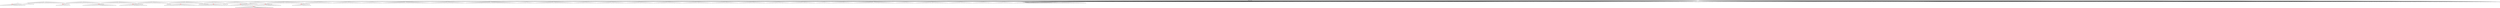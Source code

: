 digraph g {
	"57" -> "58";
	"58" [color=indianred1, style=filled, label="11"];
	"56" -> "57";
	"57" [label="24"];
	"56" -> "59";
	"59" [label="30"];
	"53" -> "54";
	"54" [color=indianred1, style=filled, label="18"];
	"52" -> "53";
	"53" [label="27"];
	"46" -> "47";
	"47" [color=indianred1, style=filled, label="14"];
	"45" -> "46";
	"46" [label="47"];
	"41" -> "42";
	"42" [color=indianred1, style=filled, label="34"];
	"40" -> "41";
	"41" [label="32"];
	"38" -> "39";
	"39" [label="13"];
	"34" -> "35";
	"35" [color=indianred1, style=filled, label="1"];
	"33" -> "34";
	"34" [label="12"];
	"29" -> "30";
	"30" [color=indianred1, style=filled, label="38"];
	"28" -> "29";
	"29" [label="41"];
	"22" -> "23";
	"23" [color=indianred1, style=filled, label="6"];
	"21" -> "22";
	"22" [label="37"];
	"21" -> "24";
	"24" [label="8"];
	"19" -> "20";
	"20" [color=indianred1, style=filled, label="33"];
	"18" -> "19";
	"19" [label="42"];
	"17" -> "18";
	"18" [color=indianred1, style=filled, label="36"];
	"16" -> "17";
	"17" [label="33"];
	"6" -> "7";
	"7" [color=indianred1, style=filled, label="25"];
	"5" -> "6";
	"6" [label="43"];
	"0" -> "1";
	"1" [label="10"];
	"0" -> "2";
	"2" [label="15"];
	"0" -> "3";
	"3" [label="39"];
	"0" -> "4";
	"4" [label="46"];
	"0" -> "5";
	"5" [label="25"];
	"0" -> "8";
	"8" [label="49"];
	"0" -> "9";
	"9" [label="5"];
	"0" -> "10";
	"10" [label="45"];
	"0" -> "11";
	"11" [label="26"];
	"0" -> "12";
	"12" [label="3"];
	"0" -> "13";
	"13" [label="50"];
	"0" -> "14";
	"14" [label="16"];
	"0" -> "15";
	"15" [label="22"];
	"0" -> "16";
	"16" [label="36"];
	"0" -> "21";
	"21" [label="6"];
	"0" -> "25";
	"25" [label="17"];
	"0" -> "26";
	"26" [label="29"];
	"0" -> "27";
	"27" [label="44"];
	"0" -> "28";
	"28" [label="38"];
	"0" -> "31";
	"31" [label="7"];
	"0" -> "32";
	"32" [label="20"];
	"0" -> "33";
	"33" [label="1"];
	"0" -> "36";
	"36" [label="9"];
	"0" -> "37";
	"37" [label="2"];
	"0" -> "38";
	"38" [label="4"];
	"0" -> "40";
	"40" [label="34"];
	"0" -> "43";
	"43" [label="31"];
	"0" -> "44";
	"44" [label="40"];
	"0" -> "45";
	"45" [label="14"];
	"0" -> "48";
	"48" [label="23"];
	"0" -> "49";
	"49" [label="35"];
	"0" -> "50";
	"50" [label="21"];
	"0" -> "51";
	"51" [label="19"];
	"0" -> "52";
	"52" [label="18"];
	"0" -> "55";
	"55" [label="28"];
	"0" -> "56";
	"56" [label="11"];
	"0" -> "60";
	"60" [label="48"];
	"0" [label="germline"];
	"0" -> "cell1";
	"cell1" [shape=box];
	"0" -> "cell2";
	"cell2" [shape=box];
	"37" -> "cell3";
	"cell3" [shape=box];
	"0" -> "cell4";
	"cell4" [shape=box];
	"49" -> "cell5";
	"cell5" [shape=box];
	"60" -> "cell6";
	"cell6" [shape=box];
	"0" -> "cell7";
	"cell7" [shape=box];
	"16" -> "cell8";
	"cell8" [shape=box];
	"5" -> "cell9";
	"cell9" [shape=box];
	"44" -> "cell10";
	"cell10" [shape=box];
	"0" -> "cell11";
	"cell11" [shape=box];
	"0" -> "cell12";
	"cell12" [shape=box];
	"2" -> "cell13";
	"cell13" [shape=box];
	"0" -> "cell14";
	"cell14" [shape=box];
	"0" -> "cell15";
	"cell15" [shape=box];
	"28" -> "cell16";
	"cell16" [shape=box];
	"3" -> "cell17";
	"cell17" [shape=box];
	"3" -> "cell18";
	"cell18" [shape=box];
	"9" -> "cell19";
	"cell19" [shape=box];
	"0" -> "cell20";
	"cell20" [shape=box];
	"0" -> "cell21";
	"cell21" [shape=box];
	"37" -> "cell22";
	"cell22" [shape=box];
	"58" -> "cell23";
	"cell23" [shape=box];
	"30" -> "cell24";
	"cell24" [shape=box];
	"38" -> "cell25";
	"cell25" [shape=box];
	"10" -> "cell26";
	"cell26" [shape=box];
	"42" -> "cell27";
	"cell27" [shape=box];
	"0" -> "cell28";
	"cell28" [shape=box];
	"0" -> "cell29";
	"cell29" [shape=box];
	"0" -> "cell30";
	"cell30" [shape=box];
	"0" -> "cell31";
	"cell31" [shape=box];
	"0" -> "cell32";
	"cell32" [shape=box];
	"0" -> "cell33";
	"cell33" [shape=box];
	"53" -> "cell34";
	"cell34" [shape=box];
	"56" -> "cell35";
	"cell35" [shape=box];
	"0" -> "cell36";
	"cell36" [shape=box];
	"11" -> "cell37";
	"cell37" [shape=box];
	"0" -> "cell38";
	"cell38" [shape=box];
	"0" -> "cell39";
	"cell39" [shape=box];
	"0" -> "cell40";
	"cell40" [shape=box];
	"0" -> "cell41";
	"cell41" [shape=box];
	"10" -> "cell42";
	"cell42" [shape=box];
	"35" -> "cell43";
	"cell43" [shape=box];
	"3" -> "cell44";
	"cell44" [shape=box];
	"25" -> "cell45";
	"cell45" [shape=box];
	"0" -> "cell46";
	"cell46" [shape=box];
	"43" -> "cell47";
	"cell47" [shape=box];
	"0" -> "cell48";
	"cell48" [shape=box];
	"14" -> "cell49";
	"cell49" [shape=box];
	"2" -> "cell50";
	"cell50" [shape=box];
	"0" -> "cell51";
	"cell51" [shape=box];
	"20" -> "cell52";
	"cell52" [shape=box];
	"1" -> "cell53";
	"cell53" [shape=box];
	"0" -> "cell54";
	"cell54" [shape=box];
	"0" -> "cell55";
	"cell55" [shape=box];
	"0" -> "cell56";
	"cell56" [shape=box];
	"0" -> "cell57";
	"cell57" [shape=box];
	"13" -> "cell58";
	"cell58" [shape=box];
	"0" -> "cell59";
	"cell59" [shape=box];
	"60" -> "cell60";
	"cell60" [shape=box];
	"48" -> "cell61";
	"cell61" [shape=box];
	"44" -> "cell62";
	"cell62" [shape=box];
	"38" -> "cell63";
	"cell63" [shape=box];
	"0" -> "cell64";
	"cell64" [shape=box];
	"44" -> "cell65";
	"cell65" [shape=box];
	"30" -> "cell66";
	"cell66" [shape=box];
	"0" -> "cell67";
	"cell67" [shape=box];
	"0" -> "cell68";
	"cell68" [shape=box];
	"0" -> "cell69";
	"cell69" [shape=box];
	"0" -> "cell70";
	"cell70" [shape=box];
	"14" -> "cell71";
	"cell71" [shape=box];
	"51" -> "cell72";
	"cell72" [shape=box];
	"0" -> "cell73";
	"cell73" [shape=box];
	"0" -> "cell74";
	"cell74" [shape=box];
	"0" -> "cell75";
	"cell75" [shape=box];
	"35" -> "cell76";
	"cell76" [shape=box];
	"11" -> "cell77";
	"cell77" [shape=box];
	"13" -> "cell78";
	"cell78" [shape=box];
	"56" -> "cell79";
	"cell79" [shape=box];
	"0" -> "cell80";
	"cell80" [shape=box];
	"0" -> "cell81";
	"cell81" [shape=box];
	"33" -> "cell82";
	"cell82" [shape=box];
	"0" -> "cell83";
	"cell83" [shape=box];
	"2" -> "cell84";
	"cell84" [shape=box];
	"0" -> "cell85";
	"cell85" [shape=box];
	"0" -> "cell86";
	"cell86" [shape=box];
	"44" -> "cell87";
	"cell87" [shape=box];
	"4" -> "cell88";
	"cell88" [shape=box];
	"10" -> "cell89";
	"cell89" [shape=box];
	"0" -> "cell90";
	"cell90" [shape=box];
	"0" -> "cell91";
	"cell91" [shape=box];
	"43" -> "cell92";
	"cell92" [shape=box];
	"0" -> "cell93";
	"cell93" [shape=box];
	"0" -> "cell94";
	"cell94" [shape=box];
	"0" -> "cell95";
	"cell95" [shape=box];
	"8" -> "cell96";
	"cell96" [shape=box];
	"0" -> "cell97";
	"cell97" [shape=box];
	"37" -> "cell98";
	"cell98" [shape=box];
	"27" -> "cell99";
	"cell99" [shape=box];
	"15" -> "cell100";
	"cell100" [shape=box];
	"31" -> "cell101";
	"cell101" [shape=box];
	"56" -> "cell102";
	"cell102" [shape=box];
	"26" -> "cell103";
	"cell103" [shape=box];
	"35" -> "cell104";
	"cell104" [shape=box];
	"0" -> "cell105";
	"cell105" [shape=box];
	"38" -> "cell106";
	"cell106" [shape=box];
	"38" -> "cell107";
	"cell107" [shape=box];
	"0" -> "cell108";
	"cell108" [shape=box];
	"0" -> "cell109";
	"cell109" [shape=box];
	"3" -> "cell110";
	"cell110" [shape=box];
	"0" -> "cell111";
	"cell111" [shape=box];
	"0" -> "cell112";
	"cell112" [shape=box];
	"44" -> "cell113";
	"cell113" [shape=box];
	"0" -> "cell114";
	"cell114" [shape=box];
	"0" -> "cell115";
	"cell115" [shape=box];
	"0" -> "cell116";
	"cell116" [shape=box];
	"0" -> "cell117";
	"cell117" [shape=box];
	"25" -> "cell118";
	"cell118" [shape=box];
	"0" -> "cell119";
	"cell119" [shape=box];
	"0" -> "cell120";
	"cell120" [shape=box];
	"25" -> "cell121";
	"cell121" [shape=box];
	"44" -> "cell122";
	"cell122" [shape=box];
	"37" -> "cell123";
	"cell123" [shape=box];
	"18" -> "cell124";
	"cell124" [shape=box];
	"5" -> "cell125";
	"cell125" [shape=box];
	"20" -> "cell126";
	"cell126" [shape=box];
	"0" -> "cell127";
	"cell127" [shape=box];
	"16" -> "cell128";
	"cell128" [shape=box];
	"16" -> "cell129";
	"cell129" [shape=box];
	"16" -> "cell130";
	"cell130" [shape=box];
	"0" -> "cell131";
	"cell131" [shape=box];
	"54" -> "cell132";
	"cell132" [shape=box];
	"13" -> "cell133";
	"cell133" [shape=box];
	"11" -> "cell134";
	"cell134" [shape=box];
	"0" -> "cell135";
	"cell135" [shape=box];
	"26" -> "cell136";
	"cell136" [shape=box];
	"48" -> "cell137";
	"cell137" [shape=box];
	"4" -> "cell138";
	"cell138" [shape=box];
	"0" -> "cell139";
	"cell139" [shape=box];
	"60" -> "cell140";
	"cell140" [shape=box];
	"47" -> "cell141";
	"cell141" [shape=box];
	"23" -> "cell142";
	"cell142" [shape=box];
	"0" -> "cell143";
	"cell143" [shape=box];
	"0" -> "cell144";
	"cell144" [shape=box];
	"0" -> "cell145";
	"cell145" [shape=box];
	"0" -> "cell146";
	"cell146" [shape=box];
	"0" -> "cell147";
	"cell147" [shape=box];
	"0" -> "cell148";
	"cell148" [shape=box];
	"0" -> "cell149";
	"cell149" [shape=box];
	"43" -> "cell150";
	"cell150" [shape=box];
	"0" -> "cell151";
	"cell151" [shape=box];
	"7" -> "cell152";
	"cell152" [shape=box];
	"16" -> "cell153";
	"cell153" [shape=box];
	"53" -> "cell154";
	"cell154" [shape=box];
	"0" -> "cell155";
	"cell155" [shape=box];
	"37" -> "cell156";
	"cell156" [shape=box];
	"4" -> "cell157";
	"cell157" [shape=box];
	"35" -> "cell158";
	"cell158" [shape=box];
	"13" -> "cell159";
	"cell159" [shape=box];
	"0" -> "cell160";
	"cell160" [shape=box];
	"16" -> "cell161";
	"cell161" [shape=box];
	"38" -> "cell162";
	"cell162" [shape=box];
	"0" -> "cell163";
	"cell163" [shape=box];
	"0" -> "cell164";
	"cell164" [shape=box];
	"20" -> "cell165";
	"cell165" [shape=box];
	"0" -> "cell166";
	"cell166" [shape=box];
	"14" -> "cell167";
	"cell167" [shape=box];
	"0" -> "cell168";
	"cell168" [shape=box];
	"0" -> "cell169";
	"cell169" [shape=box];
	"0" -> "cell170";
	"cell170" [shape=box];
	"0" -> "cell171";
	"cell171" [shape=box];
	"20" -> "cell172";
	"cell172" [shape=box];
	"7" -> "cell173";
	"cell173" [shape=box];
	"51" -> "cell174";
	"cell174" [shape=box];
	"31" -> "cell175";
	"cell175" [shape=box];
	"0" -> "cell176";
	"cell176" [shape=box];
	"0" -> "cell177";
	"cell177" [shape=box];
	"9" -> "cell178";
	"cell178" [shape=box];
	"0" -> "cell179";
	"cell179" [shape=box];
	"0" -> "cell180";
	"cell180" [shape=box];
	"59" -> "cell181";
	"cell181" [shape=box];
	"5" -> "cell182";
	"cell182" [shape=box];
	"30" -> "cell183";
	"cell183" [shape=box];
	"30" -> "cell184";
	"cell184" [shape=box];
	"3" -> "cell185";
	"cell185" [shape=box];
	"0" -> "cell186";
	"cell186" [shape=box];
	"15" -> "cell187";
	"cell187" [shape=box];
	"10" -> "cell188";
	"cell188" [shape=box];
	"49" -> "cell189";
	"cell189" [shape=box];
	"2" -> "cell190";
	"cell190" [shape=box];
	"8" -> "cell191";
	"cell191" [shape=box];
	"0" -> "cell192";
	"cell192" [shape=box];
	"0" -> "cell193";
	"cell193" [shape=box];
	"0" -> "cell194";
	"cell194" [shape=box];
	"0" -> "cell195";
	"cell195" [shape=box];
	"4" -> "cell196";
	"cell196" [shape=box];
	"0" -> "cell197";
	"cell197" [shape=box];
	"0" -> "cell198";
	"cell198" [shape=box];
	"49" -> "cell199";
	"cell199" [shape=box];
	"0" -> "cell200";
	"cell200" [shape=box];
	"0" -> "cell201";
	"cell201" [shape=box];
	"25" -> "cell202";
	"cell202" [shape=box];
	"0" -> "cell203";
	"cell203" [shape=box];
	"0" -> "cell204";
	"cell204" [shape=box];
	"58" -> "cell205";
	"cell205" [shape=box];
	"0" -> "cell206";
	"cell206" [shape=box];
	"0" -> "cell207";
	"cell207" [shape=box];
	"0" -> "cell208";
	"cell208" [shape=box];
	"0" -> "cell209";
	"cell209" [shape=box];
	"2" -> "cell210";
	"cell210" [shape=box];
	"49" -> "cell211";
	"cell211" [shape=box];
	"0" -> "cell212";
	"cell212" [shape=box];
	"36" -> "cell213";
	"cell213" [shape=box];
	"0" -> "cell214";
	"cell214" [shape=box];
	"45" -> "cell215";
	"cell215" [shape=box];
	"0" -> "cell216";
	"cell216" [shape=box];
	"10" -> "cell217";
	"cell217" [shape=box];
	"33" -> "cell218";
	"cell218" [shape=box];
	"0" -> "cell219";
	"cell219" [shape=box];
	"58" -> "cell220";
	"cell220" [shape=box];
	"41" -> "cell221";
	"cell221" [shape=box];
	"0" -> "cell222";
	"cell222" [shape=box];
	"0" -> "cell223";
	"cell223" [shape=box];
	"10" -> "cell224";
	"cell224" [shape=box];
	"0" -> "cell225";
	"cell225" [shape=box];
	"0" -> "cell226";
	"cell226" [shape=box];
	"0" -> "cell227";
	"cell227" [shape=box];
	"0" -> "cell228";
	"cell228" [shape=box];
	"0" -> "cell229";
	"cell229" [shape=box];
	"0" -> "cell230";
	"cell230" [shape=box];
	"0" -> "cell231";
	"cell231" [shape=box];
	"0" -> "cell232";
	"cell232" [shape=box];
	"0" -> "cell233";
	"cell233" [shape=box];
	"38" -> "cell234";
	"cell234" [shape=box];
	"57" -> "cell235";
	"cell235" [shape=box];
	"45" -> "cell236";
	"cell236" [shape=box];
	"0" -> "cell237";
	"cell237" [shape=box];
	"40" -> "cell238";
	"cell238" [shape=box];
	"0" -> "cell239";
	"cell239" [shape=box];
	"0" -> "cell240";
	"cell240" [shape=box];
	"0" -> "cell241";
	"cell241" [shape=box];
	"0" -> "cell242";
	"cell242" [shape=box];
	"37" -> "cell243";
	"cell243" [shape=box];
	"0" -> "cell244";
	"cell244" [shape=box];
	"0" -> "cell245";
	"cell245" [shape=box];
	"38" -> "cell246";
	"cell246" [shape=box];
	"0" -> "cell247";
	"cell247" [shape=box];
	"0" -> "cell248";
	"cell248" [shape=box];
	"33" -> "cell249";
	"cell249" [shape=box];
	"5" -> "cell250";
	"cell250" [shape=box];
	"43" -> "cell251";
	"cell251" [shape=box];
	"0" -> "cell252";
	"cell252" [shape=box];
	"12" -> "cell253";
	"cell253" [shape=box];
	"0" -> "cell254";
	"cell254" [shape=box];
	"0" -> "cell255";
	"cell255" [shape=box];
	"0" -> "cell256";
	"cell256" [shape=box];
	"10" -> "cell257";
	"cell257" [shape=box];
	"0" -> "cell258";
	"cell258" [shape=box];
	"36" -> "cell259";
	"cell259" [shape=box];
	"0" -> "cell260";
	"cell260" [shape=box];
	"0" -> "cell261";
	"cell261" [shape=box];
	"35" -> "cell262";
	"cell262" [shape=box];
	"0" -> "cell263";
	"cell263" [shape=box];
	"31" -> "cell264";
	"cell264" [shape=box];
	"2" -> "cell265";
	"cell265" [shape=box];
	"0" -> "cell266";
	"cell266" [shape=box];
	"15" -> "cell267";
	"cell267" [shape=box];
	"30" -> "cell268";
	"cell268" [shape=box];
	"52" -> "cell269";
	"cell269" [shape=box];
	"45" -> "cell270";
	"cell270" [shape=box];
	"44" -> "cell271";
	"cell271" [shape=box];
	"36" -> "cell272";
	"cell272" [shape=box];
	"13" -> "cell273";
	"cell273" [shape=box];
	"8" -> "cell274";
	"cell274" [shape=box];
	"0" -> "cell275";
	"cell275" [shape=box];
	"0" -> "cell276";
	"cell276" [shape=box];
	"0" -> "cell277";
	"cell277" [shape=box];
	"56" -> "cell278";
	"cell278" [shape=box];
	"46" -> "cell279";
	"cell279" [shape=box];
	"0" -> "cell280";
	"cell280" [shape=box];
	"0" -> "cell281";
	"cell281" [shape=box];
	"0" -> "cell282";
	"cell282" [shape=box];
	"48" -> "cell283";
	"cell283" [shape=box];
	"45" -> "cell284";
	"cell284" [shape=box];
	"0" -> "cell285";
	"cell285" [shape=box];
	"0" -> "cell286";
	"cell286" [shape=box];
	"0" -> "cell287";
	"cell287" [shape=box];
	"60" -> "cell288";
	"cell288" [shape=box];
	"0" -> "cell289";
	"cell289" [shape=box];
	"8" -> "cell290";
	"cell290" [shape=box];
	"0" -> "cell291";
	"cell291" [shape=box];
	"40" -> "cell292";
	"cell292" [shape=box];
	"0" -> "cell293";
	"cell293" [shape=box];
	"0" -> "cell294";
	"cell294" [shape=box];
	"47" -> "cell295";
	"cell295" [shape=box];
	"38" -> "cell296";
	"cell296" [shape=box];
	"0" -> "cell297";
	"cell297" [shape=box];
	"0" -> "cell298";
	"cell298" [shape=box];
	"0" -> "cell299";
	"cell299" [shape=box];
	"30" -> "cell300";
	"cell300" [shape=box];
	"0" -> "cell301";
	"cell301" [shape=box];
	"1" -> "cell302";
	"cell302" [shape=box];
	"43" -> "cell303";
	"cell303" [shape=box];
	"20" -> "cell304";
	"cell304" [shape=box];
	"20" -> "cell305";
	"cell305" [shape=box];
	"20" -> "cell306";
	"cell306" [shape=box];
	"0" -> "cell307";
	"cell307" [shape=box];
	"0" -> "cell308";
	"cell308" [shape=box];
	"0" -> "cell309";
	"cell309" [shape=box];
	"0" -> "cell310";
	"cell310" [shape=box];
	"45" -> "cell311";
	"cell311" [shape=box];
	"0" -> "cell312";
	"cell312" [shape=box];
	"0" -> "cell313";
	"cell313" [shape=box];
	"0" -> "cell314";
	"cell314" [shape=box];
	"0" -> "cell315";
	"cell315" [shape=box];
	"0" -> "cell316";
	"cell316" [shape=box];
	"0" -> "cell317";
	"cell317" [shape=box];
	"55" -> "cell318";
	"cell318" [shape=box];
	"0" -> "cell319";
	"cell319" [shape=box];
	"0" -> "cell320";
	"cell320" [shape=box];
	"28" -> "cell321";
	"cell321" [shape=box];
	"0" -> "cell322";
	"cell322" [shape=box];
	"2" -> "cell323";
	"cell323" [shape=box];
	"1" -> "cell324";
	"cell324" [shape=box];
	"45" -> "cell325";
	"cell325" [shape=box];
	"0" -> "cell326";
	"cell326" [shape=box];
	"54" -> "cell327";
	"cell327" [shape=box];
	"0" -> "cell328";
	"cell328" [shape=box];
	"0" -> "cell329";
	"cell329" [shape=box];
	"54" -> "cell330";
	"cell330" [shape=box];
	"47" -> "cell331";
	"cell331" [shape=box];
	"0" -> "cell332";
	"cell332" [shape=box];
	"0" -> "cell333";
	"cell333" [shape=box];
	"0" -> "cell334";
	"cell334" [shape=box];
	"0" -> "cell335";
	"cell335" [shape=box];
	"0" -> "cell336";
	"cell336" [shape=box];
	"16" -> "cell337";
	"cell337" [shape=box];
	"58" -> "cell338";
	"cell338" [shape=box];
	"39" -> "cell339";
	"cell339" [shape=box];
	"37" -> "cell340";
	"cell340" [shape=box];
	"12" -> "cell341";
	"cell341" [shape=box];
	"52" -> "cell342";
	"cell342" [shape=box];
	"27" -> "cell343";
	"cell343" [shape=box];
	"0" -> "cell344";
	"cell344" [shape=box];
	"0" -> "cell345";
	"cell345" [shape=box];
	"3" -> "cell346";
	"cell346" [shape=box];
	"56" -> "cell347";
	"cell347" [shape=box];
	"8" -> "cell348";
	"cell348" [shape=box];
	"0" -> "cell349";
	"cell349" [shape=box];
	"0" -> "cell350";
	"cell350" [shape=box];
	"48" -> "cell351";
	"cell351" [shape=box];
	"28" -> "cell352";
	"cell352" [shape=box];
	"4" -> "cell353";
	"cell353" [shape=box];
	"16" -> "cell354";
	"cell354" [shape=box];
	"3" -> "cell355";
	"cell355" [shape=box];
	"0" -> "cell356";
	"cell356" [shape=box];
	"40" -> "cell357";
	"cell357" [shape=box];
	"0" -> "cell358";
	"cell358" [shape=box];
	"0" -> "cell359";
	"cell359" [shape=box];
	"1" -> "cell360";
	"cell360" [shape=box];
	"0" -> "cell361";
	"cell361" [shape=box];
	"40" -> "cell362";
	"cell362" [shape=box];
	"5" -> "cell363";
	"cell363" [shape=box];
	"0" -> "cell364";
	"cell364" [shape=box];
	"49" -> "cell365";
	"cell365" [shape=box];
	"58" -> "cell366";
	"cell366" [shape=box];
	"48" -> "cell367";
	"cell367" [shape=box];
	"18" -> "cell368";
	"cell368" [shape=box];
	"0" -> "cell369";
	"cell369" [shape=box];
	"0" -> "cell370";
	"cell370" [shape=box];
	"31" -> "cell371";
	"cell371" [shape=box];
	"0" -> "cell372";
	"cell372" [shape=box];
	"31" -> "cell373";
	"cell373" [shape=box];
	"0" -> "cell374";
	"cell374" [shape=box];
	"0" -> "cell375";
	"cell375" [shape=box];
	"0" -> "cell376";
	"cell376" [shape=box];
	"26" -> "cell377";
	"cell377" [shape=box];
	"0" -> "cell378";
	"cell378" [shape=box];
	"0" -> "cell379";
	"cell379" [shape=box];
	"0" -> "cell380";
	"cell380" [shape=box];
	"36" -> "cell381";
	"cell381" [shape=box];
	"0" -> "cell382";
	"cell382" [shape=box];
	"22" -> "cell383";
	"cell383" [shape=box];
	"0" -> "cell384";
	"cell384" [shape=box];
	"48" -> "cell385";
	"cell385" [shape=box];
	"0" -> "cell386";
	"cell386" [shape=box];
	"0" -> "cell387";
	"cell387" [shape=box];
	"0" -> "cell388";
	"cell388" [shape=box];
	"0" -> "cell389";
	"cell389" [shape=box];
	"21" -> "cell390";
	"cell390" [shape=box];
	"37" -> "cell391";
	"cell391" [shape=box];
	"23" -> "cell392";
	"cell392" [shape=box];
	"43" -> "cell393";
	"cell393" [shape=box];
	"25" -> "cell394";
	"cell394" [shape=box];
	"0" -> "cell395";
	"cell395" [shape=box];
	"27" -> "cell396";
	"cell396" [shape=box];
	"0" -> "cell397";
	"cell397" [shape=box];
	"56" -> "cell398";
	"cell398" [shape=box];
	"0" -> "cell399";
	"cell399" [shape=box];
	"23" -> "cell400";
	"cell400" [shape=box];
	"52" -> "cell401";
	"cell401" [shape=box];
	"0" -> "cell402";
	"cell402" [shape=box];
	"1" -> "cell403";
	"cell403" [shape=box];
	"15" -> "cell404";
	"cell404" [shape=box];
	"25" -> "cell405";
	"cell405" [shape=box];
	"0" -> "cell406";
	"cell406" [shape=box];
	"36" -> "cell407";
	"cell407" [shape=box];
	"8" -> "cell408";
	"cell408" [shape=box];
	"0" -> "cell409";
	"cell409" [shape=box];
	"0" -> "cell410";
	"cell410" [shape=box];
	"0" -> "cell411";
	"cell411" [shape=box];
	"0" -> "cell412";
	"cell412" [shape=box];
	"0" -> "cell413";
	"cell413" [shape=box];
	"0" -> "cell414";
	"cell414" [shape=box];
	"9" -> "cell415";
	"cell415" [shape=box];
	"0" -> "cell416";
	"cell416" [shape=box];
	"55" -> "cell417";
	"cell417" [shape=box];
	"50" -> "cell418";
	"cell418" [shape=box];
	"0" -> "cell419";
	"cell419" [shape=box];
	"33" -> "cell420";
	"cell420" [shape=box];
	"21" -> "cell421";
	"cell421" [shape=box];
	"0" -> "cell422";
	"cell422" [shape=box];
	"0" -> "cell423";
	"cell423" [shape=box];
	"37" -> "cell424";
	"cell424" [shape=box];
	"35" -> "cell425";
	"cell425" [shape=box];
	"0" -> "cell426";
	"cell426" [shape=box];
	"0" -> "cell427";
	"cell427" [shape=box];
	"0" -> "cell428";
	"cell428" [shape=box];
	"8" -> "cell429";
	"cell429" [shape=box];
	"4" -> "cell430";
	"cell430" [shape=box];
	"45" -> "cell431";
	"cell431" [shape=box];
	"35" -> "cell432";
	"cell432" [shape=box];
	"16" -> "cell433";
	"cell433" [shape=box];
	"0" -> "cell434";
	"cell434" [shape=box];
	"0" -> "cell435";
	"cell435" [shape=box];
	"0" -> "cell436";
	"cell436" [shape=box];
	"0" -> "cell437";
	"cell437" [shape=box];
	"25" -> "cell438";
	"cell438" [shape=box];
	"57" -> "cell439";
	"cell439" [shape=box];
	"38" -> "cell440";
	"cell440" [shape=box];
	"0" -> "cell441";
	"cell441" [shape=box];
	"28" -> "cell442";
	"cell442" [shape=box];
	"40" -> "cell443";
	"cell443" [shape=box];
	"0" -> "cell444";
	"cell444" [shape=box];
	"33" -> "cell445";
	"cell445" [shape=box];
	"50" -> "cell446";
	"cell446" [shape=box];
	"0" -> "cell447";
	"cell447" [shape=box];
	"0" -> "cell448";
	"cell448" [shape=box];
	"0" -> "cell449";
	"cell449" [shape=box];
	"0" -> "cell450";
	"cell450" [shape=box];
	"0" -> "cell451";
	"cell451" [shape=box];
	"0" -> "cell452";
	"cell452" [shape=box];
	"40" -> "cell453";
	"cell453" [shape=box];
	"39" -> "cell454";
	"cell454" [shape=box];
	"0" -> "cell455";
	"cell455" [shape=box];
	"40" -> "cell456";
	"cell456" [shape=box];
	"47" -> "cell457";
	"cell457" [shape=box];
	"0" -> "cell458";
	"cell458" [shape=box];
	"0" -> "cell459";
	"cell459" [shape=box];
	"34" -> "cell460";
	"cell460" [shape=box];
	"0" -> "cell461";
	"cell461" [shape=box];
	"29" -> "cell462";
	"cell462" [shape=box];
	"0" -> "cell463";
	"cell463" [shape=box];
	"0" -> "cell464";
	"cell464" [shape=box];
	"0" -> "cell465";
	"cell465" [shape=box];
	"0" -> "cell466";
	"cell466" [shape=box];
	"12" -> "cell467";
	"cell467" [shape=box];
	"12" -> "cell468";
	"cell468" [shape=box];
	"45" -> "cell469";
	"cell469" [shape=box];
	"0" -> "cell470";
	"cell470" [shape=box];
	"0" -> "cell471";
	"cell471" [shape=box];
	"0" -> "cell472";
	"cell472" [shape=box];
	"4" -> "cell473";
	"cell473" [shape=box];
	"0" -> "cell474";
	"cell474" [shape=box];
	"0" -> "cell475";
	"cell475" [shape=box];
	"0" -> "cell476";
	"cell476" [shape=box];
	"16" -> "cell477";
	"cell477" [shape=box];
	"0" -> "cell478";
	"cell478" [shape=box];
	"25" -> "cell479";
	"cell479" [shape=box];
	"0" -> "cell480";
	"cell480" [shape=box];
	"0" -> "cell481";
	"cell481" [shape=box];
	"32" -> "cell482";
	"cell482" [shape=box];
	"0" -> "cell483";
	"cell483" [shape=box];
	"33" -> "cell484";
	"cell484" [shape=box];
	"0" -> "cell485";
	"cell485" [shape=box];
	"0" -> "cell486";
	"cell486" [shape=box];
	"27" -> "cell487";
	"cell487" [shape=box];
	"5" -> "cell488";
	"cell488" [shape=box];
	"0" -> "cell489";
	"cell489" [shape=box];
	"14" -> "cell490";
	"cell490" [shape=box];
	"31" -> "cell491";
	"cell491" [shape=box];
	"0" -> "cell492";
	"cell492" [shape=box];
	"10" -> "cell493";
	"cell493" [shape=box];
	"0" -> "cell494";
	"cell494" [shape=box];
	"15" -> "cell495";
	"cell495" [shape=box];
	"0" -> "cell496";
	"cell496" [shape=box];
	"0" -> "cell497";
	"cell497" [shape=box];
	"0" -> "cell498";
	"cell498" [shape=box];
	"12" -> "cell499";
	"cell499" [shape=box];
	"0" -> "cell500";
	"cell500" [shape=box];
	"30" -> "cell501";
	"cell501" [shape=box];
	"0" -> "cell502";
	"cell502" [shape=box];
	"0" -> "cell503";
	"cell503" [shape=box];
	"0" -> "cell504";
	"cell504" [shape=box];
	"15" -> "cell505";
	"cell505" [shape=box];
	"0" -> "cell506";
	"cell506" [shape=box];
	"40" -> "cell507";
	"cell507" [shape=box];
	"0" -> "cell508";
	"cell508" [shape=box];
	"5" -> "cell509";
	"cell509" [shape=box];
	"0" -> "cell510";
	"cell510" [shape=box];
	"1" -> "cell511";
	"cell511" [shape=box];
	"0" -> "cell512";
	"cell512" [shape=box];
	"0" -> "cell513";
	"cell513" [shape=box];
	"0" -> "cell514";
	"cell514" [shape=box];
	"8" -> "cell515";
	"cell515" [shape=box];
	"0" -> "cell516";
	"cell516" [shape=box];
	"47" -> "cell517";
	"cell517" [shape=box];
	"20" -> "cell518";
	"cell518" [shape=box];
	"0" -> "cell519";
	"cell519" [shape=box];
	"3" -> "cell520";
	"cell520" [shape=box];
	"47" -> "cell521";
	"cell521" [shape=box];
	"0" -> "cell522";
	"cell522" [shape=box];
	"0" -> "cell523";
	"cell523" [shape=box];
	"32" -> "cell524";
	"cell524" [shape=box];
	"30" -> "cell525";
	"cell525" [shape=box];
	"51" -> "cell526";
	"cell526" [shape=box];
	"45" -> "cell527";
	"cell527" [shape=box];
	"56" -> "cell528";
	"cell528" [shape=box];
	"47" -> "cell529";
	"cell529" [shape=box];
	"43" -> "cell530";
	"cell530" [shape=box];
	"50" -> "cell531";
	"cell531" [shape=box];
	"0" -> "cell532";
	"cell532" [shape=box];
	"0" -> "cell533";
	"cell533" [shape=box];
	"50" -> "cell534";
	"cell534" [shape=box];
	"51" -> "cell535";
	"cell535" [shape=box];
	"56" -> "cell536";
	"cell536" [shape=box];
	"18" -> "cell537";
	"cell537" [shape=box];
	"36" -> "cell538";
	"cell538" [shape=box];
	"0" -> "cell539";
	"cell539" [shape=box];
	"0" -> "cell540";
	"cell540" [shape=box];
	"0" -> "cell541";
	"cell541" [shape=box];
	"0" -> "cell542";
	"cell542" [shape=box];
	"36" -> "cell543";
	"cell543" [shape=box];
	"3" -> "cell544";
	"cell544" [shape=box];
	"0" -> "cell545";
	"cell545" [shape=box];
	"0" -> "cell546";
	"cell546" [shape=box];
	"51" -> "cell547";
	"cell547" [shape=box];
	"27" -> "cell548";
	"cell548" [shape=box];
	"36" -> "cell549";
	"cell549" [shape=box];
	"0" -> "cell550";
	"cell550" [shape=box];
	"0" -> "cell551";
	"cell551" [shape=box];
	"0" -> "cell552";
	"cell552" [shape=box];
	"0" -> "cell553";
	"cell553" [shape=box];
	"31" -> "cell554";
	"cell554" [shape=box];
	"0" -> "cell555";
	"cell555" [shape=box];
	"0" -> "cell556";
	"cell556" [shape=box];
	"0" -> "cell557";
	"cell557" [shape=box];
	"0" -> "cell558";
	"cell558" [shape=box];
	"0" -> "cell559";
	"cell559" [shape=box];
	"0" -> "cell560";
	"cell560" [shape=box];
	"33" -> "cell561";
	"cell561" [shape=box];
	"0" -> "cell562";
	"cell562" [shape=box];
	"41" -> "cell563";
	"cell563" [shape=box];
	"35" -> "cell564";
	"cell564" [shape=box];
	"0" -> "cell565";
	"cell565" [shape=box];
	"0" -> "cell566";
	"cell566" [shape=box];
	"0" -> "cell567";
	"cell567" [shape=box];
	"28" -> "cell568";
	"cell568" [shape=box];
	"11" -> "cell569";
	"cell569" [shape=box];
	"0" -> "cell570";
	"cell570" [shape=box];
	"4" -> "cell571";
	"cell571" [shape=box];
	"0" -> "cell572";
	"cell572" [shape=box];
	"0" -> "cell573";
	"cell573" [shape=box];
	"0" -> "cell574";
	"cell574" [shape=box];
	"4" -> "cell575";
	"cell575" [shape=box];
	"3" -> "cell576";
	"cell576" [shape=box];
	"40" -> "cell577";
	"cell577" [shape=box];
	"0" -> "cell578";
	"cell578" [shape=box];
	"17" -> "cell579";
	"cell579" [shape=box];
	"0" -> "cell580";
	"cell580" [shape=box];
	"16" -> "cell581";
	"cell581" [shape=box];
	"0" -> "cell582";
	"cell582" [shape=box];
	"13" -> "cell583";
	"cell583" [shape=box];
	"0" -> "cell584";
	"cell584" [shape=box];
	"7" -> "cell585";
	"cell585" [shape=box];
	"50" -> "cell586";
	"cell586" [shape=box];
	"4" -> "cell587";
	"cell587" [shape=box];
	"42" -> "cell588";
	"cell588" [shape=box];
	"0" -> "cell589";
	"cell589" [shape=box];
	"36" -> "cell590";
	"cell590" [shape=box];
	"0" -> "cell591";
	"cell591" [shape=box];
	"44" -> "cell592";
	"cell592" [shape=box];
	"1" -> "cell593";
	"cell593" [shape=box];
	"0" -> "cell594";
	"cell594" [shape=box];
	"28" -> "cell595";
	"cell595" [shape=box];
	"0" -> "cell596";
	"cell596" [shape=box];
	"8" -> "cell597";
	"cell597" [shape=box];
	"1" -> "cell598";
	"cell598" [shape=box];
	"0" -> "cell599";
	"cell599" [shape=box];
	"30" -> "cell600";
	"cell600" [shape=box];
	"0" -> "cell601";
	"cell601" [shape=box];
	"0" -> "cell602";
	"cell602" [shape=box];
	"11" -> "cell603";
	"cell603" [shape=box];
	"51" -> "cell604";
	"cell604" [shape=box];
	"0" -> "cell605";
	"cell605" [shape=box];
	"5" -> "cell606";
	"cell606" [shape=box];
	"0" -> "cell607";
	"cell607" [shape=box];
	"13" -> "cell608";
	"cell608" [shape=box];
	"7" -> "cell609";
	"cell609" [shape=box];
	"5" -> "cell610";
	"cell610" [shape=box];
	"41" -> "cell611";
	"cell611" [shape=box];
	"56" -> "cell612";
	"cell612" [shape=box];
	"14" -> "cell613";
	"cell613" [shape=box];
	"45" -> "cell614";
	"cell614" [shape=box];
	"0" -> "cell615";
	"cell615" [shape=box];
	"49" -> "cell616";
	"cell616" [shape=box];
	"0" -> "cell617";
	"cell617" [shape=box];
	"0" -> "cell618";
	"cell618" [shape=box];
	"26" -> "cell619";
	"cell619" [shape=box];
	"0" -> "cell620";
	"cell620" [shape=box];
	"0" -> "cell621";
	"cell621" [shape=box];
	"0" -> "cell622";
	"cell622" [shape=box];
	"0" -> "cell623";
	"cell623" [shape=box];
	"11" -> "cell624";
	"cell624" [shape=box];
	"0" -> "cell625";
	"cell625" [shape=box];
	"0" -> "cell626";
	"cell626" [shape=box];
	"0" -> "cell627";
	"cell627" [shape=box];
	"14" -> "cell628";
	"cell628" [shape=box];
	"0" -> "cell629";
	"cell629" [shape=box];
	"0" -> "cell630";
	"cell630" [shape=box];
	"0" -> "cell631";
	"cell631" [shape=box];
	"0" -> "cell632";
	"cell632" [shape=box];
	"44" -> "cell633";
	"cell633" [shape=box];
	"24" -> "cell634";
	"cell634" [shape=box];
	"0" -> "cell635";
	"cell635" [shape=box];
	"0" -> "cell636";
	"cell636" [shape=box];
	"0" -> "cell637";
	"cell637" [shape=box];
	"0" -> "cell638";
	"cell638" [shape=box];
	"50" -> "cell639";
	"cell639" [shape=box];
	"0" -> "cell640";
	"cell640" [shape=box];
	"30" -> "cell641";
	"cell641" [shape=box];
	"14" -> "cell642";
	"cell642" [shape=box];
	"49" -> "cell643";
	"cell643" [shape=box];
	"27" -> "cell644";
	"cell644" [shape=box];
	"0" -> "cell645";
	"cell645" [shape=box];
	"26" -> "cell646";
	"cell646" [shape=box];
	"0" -> "cell647";
	"cell647" [shape=box];
	"43" -> "cell648";
	"cell648" [shape=box];
	"45" -> "cell649";
	"cell649" [shape=box];
	"54" -> "cell650";
	"cell650" [shape=box];
	"47" -> "cell651";
	"cell651" [shape=box];
	"45" -> "cell652";
	"cell652" [shape=box];
	"2" -> "cell653";
	"cell653" [shape=box];
	"0" -> "cell654";
	"cell654" [shape=box];
	"43" -> "cell655";
	"cell655" [shape=box];
	"0" -> "cell656";
	"cell656" [shape=box];
	"56" -> "cell657";
	"cell657" [shape=box];
	"0" -> "cell658";
	"cell658" [shape=box];
	"0" -> "cell659";
	"cell659" [shape=box];
	"30" -> "cell660";
	"cell660" [shape=box];
	"8" -> "cell661";
	"cell661" [shape=box];
	"0" -> "cell662";
	"cell662" [shape=box];
	"20" -> "cell663";
	"cell663" [shape=box];
	"0" -> "cell664";
	"cell664" [shape=box];
	"0" -> "cell665";
	"cell665" [shape=box];
	"8" -> "cell666";
	"cell666" [shape=box];
	"0" -> "cell667";
	"cell667" [shape=box];
	"0" -> "cell668";
	"cell668" [shape=box];
	"11" -> "cell669";
	"cell669" [shape=box];
	"42" -> "cell670";
	"cell670" [shape=box];
	"0" -> "cell671";
	"cell671" [shape=box];
	"1" -> "cell672";
	"cell672" [shape=box];
	"0" -> "cell673";
	"cell673" [shape=box];
	"0" -> "cell674";
	"cell674" [shape=box];
	"0" -> "cell675";
	"cell675" [shape=box];
	"8" -> "cell676";
	"cell676" [shape=box];
	"0" -> "cell677";
	"cell677" [shape=box];
	"0" -> "cell678";
	"cell678" [shape=box];
	"0" -> "cell679";
	"cell679" [shape=box];
	"0" -> "cell680";
	"cell680" [shape=box];
	"0" -> "cell681";
	"cell681" [shape=box];
	"0" -> "cell682";
	"cell682" [shape=box];
	"59" -> "cell683";
	"cell683" [shape=box];
	"0" -> "cell684";
	"cell684" [shape=box];
	"10" -> "cell685";
	"cell685" [shape=box];
	"60" -> "cell686";
	"cell686" [shape=box];
	"52" -> "cell687";
	"cell687" [shape=box];
	"0" -> "cell688";
	"cell688" [shape=box];
	"0" -> "cell689";
	"cell689" [shape=box];
	"23" -> "cell690";
	"cell690" [shape=box];
	"0" -> "cell691";
	"cell691" [shape=box];
	"0" -> "cell692";
	"cell692" [shape=box];
	"31" -> "cell693";
	"cell693" [shape=box];
	"0" -> "cell694";
	"cell694" [shape=box];
	"0" -> "cell695";
	"cell695" [shape=box];
	"45" -> "cell696";
	"cell696" [shape=box];
	"0" -> "cell697";
	"cell697" [shape=box];
	"0" -> "cell698";
	"cell698" [shape=box];
	"0" -> "cell699";
	"cell699" [shape=box];
	"0" -> "cell700";
	"cell700" [shape=box];
	"11" -> "cell701";
	"cell701" [shape=box];
	"0" -> "cell702";
	"cell702" [shape=box];
	"28" -> "cell703";
	"cell703" [shape=box];
	"37" -> "cell704";
	"cell704" [shape=box];
	"11" -> "cell705";
	"cell705" [shape=box];
	"0" -> "cell706";
	"cell706" [shape=box];
	"0" -> "cell707";
	"cell707" [shape=box];
	"0" -> "cell708";
	"cell708" [shape=box];
	"0" -> "cell709";
	"cell709" [shape=box];
	"39" -> "cell710";
	"cell710" [shape=box];
	"0" -> "cell711";
	"cell711" [shape=box];
	"0" -> "cell712";
	"cell712" [shape=box];
	"0" -> "cell713";
	"cell713" [shape=box];
	"0" -> "cell714";
	"cell714" [shape=box];
	"0" -> "cell715";
	"cell715" [shape=box];
	"4" -> "cell716";
	"cell716" [shape=box];
	"0" -> "cell717";
	"cell717" [shape=box];
	"3" -> "cell718";
	"cell718" [shape=box];
	"0" -> "cell719";
	"cell719" [shape=box];
	"43" -> "cell720";
	"cell720" [shape=box];
	"48" -> "cell721";
	"cell721" [shape=box];
	"0" -> "cell722";
	"cell722" [shape=box];
	"25" -> "cell723";
	"cell723" [shape=box];
	"12" -> "cell724";
	"cell724" [shape=box];
	"0" -> "cell725";
	"cell725" [shape=box];
	"23" -> "cell726";
	"cell726" [shape=box];
	"0" -> "cell727";
	"cell727" [shape=box];
	"0" -> "cell728";
	"cell728" [shape=box];
	"38" -> "cell729";
	"cell729" [shape=box];
	"0" -> "cell730";
	"cell730" [shape=box];
	"0" -> "cell731";
	"cell731" [shape=box];
	"0" -> "cell732";
	"cell732" [shape=box];
	"25" -> "cell733";
	"cell733" [shape=box];
	"52" -> "cell734";
	"cell734" [shape=box];
	"35" -> "cell735";
	"cell735" [shape=box];
	"0" -> "cell736";
	"cell736" [shape=box];
	"21" -> "cell737";
	"cell737" [shape=box];
	"0" -> "cell738";
	"cell738" [shape=box];
	"46" -> "cell739";
	"cell739" [shape=box];
	"40" -> "cell740";
	"cell740" [shape=box];
	"52" -> "cell741";
	"cell741" [shape=box];
	"0" -> "cell742";
	"cell742" [shape=box];
	"0" -> "cell743";
	"cell743" [shape=box];
	"49" -> "cell744";
	"cell744" [shape=box];
	"0" -> "cell745";
	"cell745" [shape=box];
	"16" -> "cell746";
	"cell746" [shape=box];
	"0" -> "cell747";
	"cell747" [shape=box];
	"15" -> "cell748";
	"cell748" [shape=box];
	"10" -> "cell749";
	"cell749" [shape=box];
	"0" -> "cell750";
	"cell750" [shape=box];
	"44" -> "cell751";
	"cell751" [shape=box];
	"52" -> "cell752";
	"cell752" [shape=box];
	"0" -> "cell753";
	"cell753" [shape=box];
	"0" -> "cell754";
	"cell754" [shape=box];
	"3" -> "cell755";
	"cell755" [shape=box];
	"0" -> "cell756";
	"cell756" [shape=box];
	"0" -> "cell757";
	"cell757" [shape=box];
	"0" -> "cell758";
	"cell758" [shape=box];
	"40" -> "cell759";
	"cell759" [shape=box];
	"0" -> "cell760";
	"cell760" [shape=box];
	"26" -> "cell761";
	"cell761" [shape=box];
	"0" -> "cell762";
	"cell762" [shape=box];
	"0" -> "cell763";
	"cell763" [shape=box];
	"56" -> "cell764";
	"cell764" [shape=box];
	"0" -> "cell765";
	"cell765" [shape=box];
	"0" -> "cell766";
	"cell766" [shape=box];
	"10" -> "cell767";
	"cell767" [shape=box];
	"58" -> "cell768";
	"cell768" [shape=box];
	"0" -> "cell769";
	"cell769" [shape=box];
	"0" -> "cell770";
	"cell770" [shape=box];
	"0" -> "cell771";
	"cell771" [shape=box];
	"47" -> "cell772";
	"cell772" [shape=box];
	"0" -> "cell773";
	"cell773" [shape=box];
	"0" -> "cell774";
	"cell774" [shape=box];
	"35" -> "cell775";
	"cell775" [shape=box];
	"18" -> "cell776";
	"cell776" [shape=box];
	"48" -> "cell777";
	"cell777" [shape=box];
	"0" -> "cell778";
	"cell778" [shape=box];
	"42" -> "cell779";
	"cell779" [shape=box];
	"0" -> "cell780";
	"cell780" [shape=box];
	"47" -> "cell781";
	"cell781" [shape=box];
	"0" -> "cell782";
	"cell782" [shape=box];
	"0" -> "cell783";
	"cell783" [shape=box];
	"0" -> "cell784";
	"cell784" [shape=box];
	"0" -> "cell785";
	"cell785" [shape=box];
	"20" -> "cell786";
	"cell786" [shape=box];
	"3" -> "cell787";
	"cell787" [shape=box];
	"52" -> "cell788";
	"cell788" [shape=box];
	"55" -> "cell789";
	"cell789" [shape=box];
	"0" -> "cell790";
	"cell790" [shape=box];
	"0" -> "cell791";
	"cell791" [shape=box];
	"0" -> "cell792";
	"cell792" [shape=box];
	"8" -> "cell793";
	"cell793" [shape=box];
	"0" -> "cell794";
	"cell794" [shape=box];
	"37" -> "cell795";
	"cell795" [shape=box];
	"60" -> "cell796";
	"cell796" [shape=box];
	"0" -> "cell797";
	"cell797" [shape=box];
	"0" -> "cell798";
	"cell798" [shape=box];
	"0" -> "cell799";
	"cell799" [shape=box];
	"0" -> "cell800";
	"cell800" [shape=box];
	"0" -> "cell801";
	"cell801" [shape=box];
	"0" -> "cell802";
	"cell802" [shape=box];
	"52" -> "cell803";
	"cell803" [shape=box];
	"33" -> "cell804";
	"cell804" [shape=box];
	"14" -> "cell805";
	"cell805" [shape=box];
	"0" -> "cell806";
	"cell806" [shape=box];
	"40" -> "cell807";
	"cell807" [shape=box];
	"6" -> "cell808";
	"cell808" [shape=box];
	"51" -> "cell809";
	"cell809" [shape=box];
	"8" -> "cell810";
	"cell810" [shape=box];
	"0" -> "cell811";
	"cell811" [shape=box];
	"0" -> "cell812";
	"cell812" [shape=box];
	"0" -> "cell813";
	"cell813" [shape=box];
	"0" -> "cell814";
	"cell814" [shape=box];
	"0" -> "cell815";
	"cell815" [shape=box];
	"31" -> "cell816";
	"cell816" [shape=box];
	"0" -> "cell817";
	"cell817" [shape=box];
	"52" -> "cell818";
	"cell818" [shape=box];
	"0" -> "cell819";
	"cell819" [shape=box];
	"0" -> "cell820";
	"cell820" [shape=box];
	"25" -> "cell821";
	"cell821" [shape=box];
	"8" -> "cell822";
	"cell822" [shape=box];
	"0" -> "cell823";
	"cell823" [shape=box];
	"8" -> "cell824";
	"cell824" [shape=box];
	"0" -> "cell825";
	"cell825" [shape=box];
	"0" -> "cell826";
	"cell826" [shape=box];
	"5" -> "cell827";
	"cell827" [shape=box];
	"0" -> "cell828";
	"cell828" [shape=box];
	"18" -> "cell829";
	"cell829" [shape=box];
	"0" -> "cell830";
	"cell830" [shape=box];
	"10" -> "cell831";
	"cell831" [shape=box];
	"31" -> "cell832";
	"cell832" [shape=box];
	"0" -> "cell833";
	"cell833" [shape=box];
	"0" -> "cell834";
	"cell834" [shape=box];
	"55" -> "cell835";
	"cell835" [shape=box];
	"0" -> "cell836";
	"cell836" [shape=box];
	"23" -> "cell837";
	"cell837" [shape=box];
	"6" -> "cell838";
	"cell838" [shape=box];
	"0" -> "cell839";
	"cell839" [shape=box];
	"0" -> "cell840";
	"cell840" [shape=box];
	"3" -> "cell841";
	"cell841" [shape=box];
	"38" -> "cell842";
	"cell842" [shape=box];
	"20" -> "cell843";
	"cell843" [shape=box];
	"55" -> "cell844";
	"cell844" [shape=box];
	"0" -> "cell845";
	"cell845" [shape=box];
	"0" -> "cell846";
	"cell846" [shape=box];
	"44" -> "cell847";
	"cell847" [shape=box];
	"45" -> "cell848";
	"cell848" [shape=box];
	"20" -> "cell849";
	"cell849" [shape=box];
	"56" -> "cell850";
	"cell850" [shape=box];
	"0" -> "cell851";
	"cell851" [shape=box];
	"0" -> "cell852";
	"cell852" [shape=box];
	"7" -> "cell853";
	"cell853" [shape=box];
	"0" -> "cell854";
	"cell854" [shape=box];
	"12" -> "cell855";
	"cell855" [shape=box];
	"7" -> "cell856";
	"cell856" [shape=box];
	"0" -> "cell857";
	"cell857" [shape=box];
	"22" -> "cell858";
	"cell858" [shape=box];
	"0" -> "cell859";
	"cell859" [shape=box];
	"0" -> "cell860";
	"cell860" [shape=box];
	"25" -> "cell861";
	"cell861" [shape=box];
	"0" -> "cell862";
	"cell862" [shape=box];
	"0" -> "cell863";
	"cell863" [shape=box];
	"60" -> "cell864";
	"cell864" [shape=box];
	"30" -> "cell865";
	"cell865" [shape=box];
	"34" -> "cell866";
	"cell866" [shape=box];
	"0" -> "cell867";
	"cell867" [shape=box];
	"47" -> "cell868";
	"cell868" [shape=box];
	"0" -> "cell869";
	"cell869" [shape=box];
	"13" -> "cell870";
	"cell870" [shape=box];
	"0" -> "cell871";
	"cell871" [shape=box];
	"58" -> "cell872";
	"cell872" [shape=box];
	"30" -> "cell873";
	"cell873" [shape=box];
	"0" -> "cell874";
	"cell874" [shape=box];
	"0" -> "cell875";
	"cell875" [shape=box];
	"51" -> "cell876";
	"cell876" [shape=box];
	"26" -> "cell877";
	"cell877" [shape=box];
	"0" -> "cell878";
	"cell878" [shape=box];
	"0" -> "cell879";
	"cell879" [shape=box];
	"36" -> "cell880";
	"cell880" [shape=box];
	"0" -> "cell881";
	"cell881" [shape=box];
	"0" -> "cell882";
	"cell882" [shape=box];
	"25" -> "cell883";
	"cell883" [shape=box];
	"0" -> "cell884";
	"cell884" [shape=box];
	"0" -> "cell885";
	"cell885" [shape=box];
	"0" -> "cell886";
	"cell886" [shape=box];
	"13" -> "cell887";
	"cell887" [shape=box];
	"0" -> "cell888";
	"cell888" [shape=box];
	"2" -> "cell889";
	"cell889" [shape=box];
	"0" -> "cell890";
	"cell890" [shape=box];
	"0" -> "cell891";
	"cell891" [shape=box];
	"4" -> "cell892";
	"cell892" [shape=box];
	"0" -> "cell893";
	"cell893" [shape=box];
	"42" -> "cell894";
	"cell894" [shape=box];
	"15" -> "cell895";
	"cell895" [shape=box];
	"20" -> "cell896";
	"cell896" [shape=box];
	"0" -> "cell897";
	"cell897" [shape=box];
	"44" -> "cell898";
	"cell898" [shape=box];
	"0" -> "cell899";
	"cell899" [shape=box];
	"0" -> "cell900";
	"cell900" [shape=box];
	"0" -> "cell901";
	"cell901" [shape=box];
	"26" -> "cell902";
	"cell902" [shape=box];
	"0" -> "cell903";
	"cell903" [shape=box];
	"0" -> "cell904";
	"cell904" [shape=box];
	"35" -> "cell905";
	"cell905" [shape=box];
	"0" -> "cell906";
	"cell906" [shape=box];
	"0" -> "cell907";
	"cell907" [shape=box];
	"60" -> "cell908";
	"cell908" [shape=box];
	"58" -> "cell909";
	"cell909" [shape=box];
	"58" -> "cell910";
	"cell910" [shape=box];
	"14" -> "cell911";
	"cell911" [shape=box];
	"0" -> "cell912";
	"cell912" [shape=box];
	"16" -> "cell913";
	"cell913" [shape=box];
	"14" -> "cell914";
	"cell914" [shape=box];
	"0" -> "cell915";
	"cell915" [shape=box];
	"0" -> "cell916";
	"cell916" [shape=box];
	"0" -> "cell917";
	"cell917" [shape=box];
	"50" -> "cell918";
	"cell918" [shape=box];
	"0" -> "cell919";
	"cell919" [shape=box];
	"0" -> "cell920";
	"cell920" [shape=box];
	"37" -> "cell921";
	"cell921" [shape=box];
	"0" -> "cell922";
	"cell922" [shape=box];
	"0" -> "cell923";
	"cell923" [shape=box];
	"11" -> "cell924";
	"cell924" [shape=box];
	"0" -> "cell925";
	"cell925" [shape=box];
	"0" -> "cell926";
	"cell926" [shape=box];
	"25" -> "cell927";
	"cell927" [shape=box];
	"0" -> "cell928";
	"cell928" [shape=box];
	"0" -> "cell929";
	"cell929" [shape=box];
	"0" -> "cell930";
	"cell930" [shape=box];
	"4" -> "cell931";
	"cell931" [shape=box];
	"0" -> "cell932";
	"cell932" [shape=box];
	"0" -> "cell933";
	"cell933" [shape=box];
	"8" -> "cell934";
	"cell934" [shape=box];
	"0" -> "cell935";
	"cell935" [shape=box];
	"0" -> "cell936";
	"cell936" [shape=box];
	"9" -> "cell937";
	"cell937" [shape=box];
	"15" -> "cell938";
	"cell938" [shape=box];
	"12" -> "cell939";
	"cell939" [shape=box];
	"0" -> "cell940";
	"cell940" [shape=box];
	"55" -> "cell941";
	"cell941" [shape=box];
	"0" -> "cell942";
	"cell942" [shape=box];
	"51" -> "cell943";
	"cell943" [shape=box];
	"0" -> "cell944";
	"cell944" [shape=box];
	"0" -> "cell945";
	"cell945" [shape=box];
	"0" -> "cell946";
	"cell946" [shape=box];
	"0" -> "cell947";
	"cell947" [shape=box];
	"0" -> "cell948";
	"cell948" [shape=box];
	"21" -> "cell949";
	"cell949" [shape=box];
	"30" -> "cell950";
	"cell950" [shape=box];
	"0" -> "cell951";
	"cell951" [shape=box];
	"0" -> "cell952";
	"cell952" [shape=box];
	"0" -> "cell953";
	"cell953" [shape=box];
	"0" -> "cell954";
	"cell954" [shape=box];
	"27" -> "cell955";
	"cell955" [shape=box];
	"0" -> "cell956";
	"cell956" [shape=box];
	"38" -> "cell957";
	"cell957" [shape=box];
	"0" -> "cell958";
	"cell958" [shape=box];
	"0" -> "cell959";
	"cell959" [shape=box];
	"3" -> "cell960";
	"cell960" [shape=box];
	"0" -> "cell961";
	"cell961" [shape=box];
	"0" -> "cell962";
	"cell962" [shape=box];
	"0" -> "cell963";
	"cell963" [shape=box];
	"7" -> "cell964";
	"cell964" [shape=box];
	"0" -> "cell965";
	"cell965" [shape=box];
	"23" -> "cell966";
	"cell966" [shape=box];
	"49" -> "cell967";
	"cell967" [shape=box];
	"35" -> "cell968";
	"cell968" [shape=box];
	"0" -> "cell969";
	"cell969" [shape=box];
	"0" -> "cell970";
	"cell970" [shape=box];
	"0" -> "cell971";
	"cell971" [shape=box];
	"10" -> "cell972";
	"cell972" [shape=box];
	"50" -> "cell973";
	"cell973" [shape=box];
	"0" -> "cell974";
	"cell974" [shape=box];
	"0" -> "cell975";
	"cell975" [shape=box];
	"0" -> "cell976";
	"cell976" [shape=box];
	"0" -> "cell977";
	"cell977" [shape=box];
	"3" -> "cell978";
	"cell978" [shape=box];
	"0" -> "cell979";
	"cell979" [shape=box];
	"52" -> "cell980";
	"cell980" [shape=box];
	"0" -> "cell981";
	"cell981" [shape=box];
	"38" -> "cell982";
	"cell982" [shape=box];
	"19" -> "cell983";
	"cell983" [shape=box];
	"0" -> "cell984";
	"cell984" [shape=box];
	"0" -> "cell985";
	"cell985" [shape=box];
	"0" -> "cell986";
	"cell986" [shape=box];
	"0" -> "cell987";
	"cell987" [shape=box];
	"20" -> "cell988";
	"cell988" [shape=box];
	"56" -> "cell989";
	"cell989" [shape=box];
	"0" -> "cell990";
	"cell990" [shape=box];
	"0" -> "cell991";
	"cell991" [shape=box];
	"0" -> "cell992";
	"cell992" [shape=box];
	"0" -> "cell993";
	"cell993" [shape=box];
	"0" -> "cell994";
	"cell994" [shape=box];
	"0" -> "cell995";
	"cell995" [shape=box];
	"17" -> "cell996";
	"cell996" [shape=box];
	"40" -> "cell997";
	"cell997" [shape=box];
	"45" -> "cell998";
	"cell998" [shape=box];
	"10" -> "cell999";
	"cell999" [shape=box];
	"0" -> "cell1000";
	"cell1000" [shape=box];
	"0" -> "cell1001";
	"cell1001" [shape=box];
	"0" -> "cell1002";
	"cell1002" [shape=box];
	"0" -> "cell1003";
	"cell1003" [shape=box];
	"0" -> "cell1004";
	"cell1004" [shape=box];
	"23" -> "cell1005";
	"cell1005" [shape=box];
	"38" -> "cell1006";
	"cell1006" [shape=box];
	"0" -> "cell1007";
	"cell1007" [shape=box];
	"31" -> "cell1008";
	"cell1008" [shape=box];
	"0" -> "cell1009";
	"cell1009" [shape=box];
	"48" -> "cell1010";
	"cell1010" [shape=box];
	"42" -> "cell1011";
	"cell1011" [shape=box];
	"47" -> "cell1012";
	"cell1012" [shape=box];
	"0" -> "cell1013";
	"cell1013" [shape=box];
	"41" -> "cell1014";
	"cell1014" [shape=box];
	"0" -> "cell1015";
	"cell1015" [shape=box];
	"0" -> "cell1016";
	"cell1016" [shape=box];
	"15" -> "cell1017";
	"cell1017" [shape=box];
	"0" -> "cell1018";
	"cell1018" [shape=box];
	"3" -> "cell1019";
	"cell1019" [shape=box];
	"60" -> "cell1020";
	"cell1020" [shape=box];
	"0" -> "cell1021";
	"cell1021" [shape=box];
	"0" -> "cell1022";
	"cell1022" [shape=box];
	"0" -> "cell1023";
	"cell1023" [shape=box];
	"0" -> "cell1024";
	"cell1024" [shape=box];
	"0" -> "cell1025";
	"cell1025" [shape=box];
	"0" -> "cell1026";
	"cell1026" [shape=box];
	"25" -> "cell1027";
	"cell1027" [shape=box];
	"42" -> "cell1028";
	"cell1028" [shape=box];
	"56" -> "cell1029";
	"cell1029" [shape=box];
	"27" -> "cell1030";
	"cell1030" [shape=box];
	"36" -> "cell1031";
	"cell1031" [shape=box];
	"59" -> "cell1032";
	"cell1032" [shape=box];
	"0" -> "cell1033";
	"cell1033" [shape=box];
	"0" -> "cell1034";
	"cell1034" [shape=box];
	"0" -> "cell1035";
	"cell1035" [shape=box];
	"54" -> "cell1036";
	"cell1036" [shape=box];
	"2" -> "cell1037";
	"cell1037" [shape=box];
	"54" -> "cell1038";
	"cell1038" [shape=box];
	"32" -> "cell1039";
	"cell1039" [shape=box];
	"0" -> "cell1040";
	"cell1040" [shape=box];
	"0" -> "cell1041";
	"cell1041" [shape=box];
	"3" -> "cell1042";
	"cell1042" [shape=box];
	"0" -> "cell1043";
	"cell1043" [shape=box];
	"0" -> "cell1044";
	"cell1044" [shape=box];
	"15" -> "cell1045";
	"cell1045" [shape=box];
	"55" -> "cell1046";
	"cell1046" [shape=box];
	"0" -> "cell1047";
	"cell1047" [shape=box];
	"0" -> "cell1048";
	"cell1048" [shape=box];
	"22" -> "cell1049";
	"cell1049" [shape=box];
	"0" -> "cell1050";
	"cell1050" [shape=box];
	"30" -> "cell1051";
	"cell1051" [shape=box];
	"0" -> "cell1052";
	"cell1052" [shape=box];
	"0" -> "cell1053";
	"cell1053" [shape=box];
	"10" -> "cell1054";
	"cell1054" [shape=box];
	"57" -> "cell1055";
	"cell1055" [shape=box];
	"7" -> "cell1056";
	"cell1056" [shape=box];
	"0" -> "cell1057";
	"cell1057" [shape=box];
	"0" -> "cell1058";
	"cell1058" [shape=box];
	"42" -> "cell1059";
	"cell1059" [shape=box];
	"0" -> "cell1060";
	"cell1060" [shape=box];
	"0" -> "cell1061";
	"cell1061" [shape=box];
	"0" -> "cell1062";
	"cell1062" [shape=box];
	"0" -> "cell1063";
	"cell1063" [shape=box];
	"0" -> "cell1064";
	"cell1064" [shape=box];
	"20" -> "cell1065";
	"cell1065" [shape=box];
	"29" -> "cell1066";
	"cell1066" [shape=box];
	"8" -> "cell1067";
	"cell1067" [shape=box];
	"47" -> "cell1068";
	"cell1068" [shape=box];
	"42" -> "cell1069";
	"cell1069" [shape=box];
	"0" -> "cell1070";
	"cell1070" [shape=box];
	"0" -> "cell1071";
	"cell1071" [shape=box];
	"0" -> "cell1072";
	"cell1072" [shape=box];
	"0" -> "cell1073";
	"cell1073" [shape=box];
	"0" -> "cell1074";
	"cell1074" [shape=box];
	"0" -> "cell1075";
	"cell1075" [shape=box];
	"48" -> "cell1076";
	"cell1076" [shape=box];
	"0" -> "cell1077";
	"cell1077" [shape=box];
	"34" -> "cell1078";
	"cell1078" [shape=box];
	"0" -> "cell1079";
	"cell1079" [shape=box];
	"0" -> "cell1080";
	"cell1080" [shape=box];
	"0" -> "cell1081";
	"cell1081" [shape=box];
	"27" -> "cell1082";
	"cell1082" [shape=box];
	"0" -> "cell1083";
	"cell1083" [shape=box];
	"0" -> "cell1084";
	"cell1084" [shape=box];
	"5" -> "cell1085";
	"cell1085" [shape=box];
	"23" -> "cell1086";
	"cell1086" [shape=box];
	"12" -> "cell1087";
	"cell1087" [shape=box];
	"0" -> "cell1088";
	"cell1088" [shape=box];
	"0" -> "cell1089";
	"cell1089" [shape=box];
	"20" -> "cell1090";
	"cell1090" [shape=box];
	"0" -> "cell1091";
	"cell1091" [shape=box];
	"0" -> "cell1092";
	"cell1092" [shape=box];
	"43" -> "cell1093";
	"cell1093" [shape=box];
	"0" -> "cell1094";
	"cell1094" [shape=box];
	"40" -> "cell1095";
	"cell1095" [shape=box];
	"8" -> "cell1096";
	"cell1096" [shape=box];
	"56" -> "cell1097";
	"cell1097" [shape=box];
	"18" -> "cell1098";
	"cell1098" [shape=box];
	"0" -> "cell1099";
	"cell1099" [shape=box];
	"47" -> "cell1100";
	"cell1100" [shape=box];
	"0" -> "cell1101";
	"cell1101" [shape=box];
	"60" -> "cell1102";
	"cell1102" [shape=box];
	"0" -> "cell1103";
	"cell1103" [shape=box];
	"16" -> "cell1104";
	"cell1104" [shape=box];
	"33" -> "cell1105";
	"cell1105" [shape=box];
	"0" -> "cell1106";
	"cell1106" [shape=box];
	"31" -> "cell1107";
	"cell1107" [shape=box];
	"0" -> "cell1108";
	"cell1108" [shape=box];
	"0" -> "cell1109";
	"cell1109" [shape=box];
	"0" -> "cell1110";
	"cell1110" [shape=box];
	"0" -> "cell1111";
	"cell1111" [shape=box];
	"0" -> "cell1112";
	"cell1112" [shape=box];
	"15" -> "cell1113";
	"cell1113" [shape=box];
	"0" -> "cell1114";
	"cell1114" [shape=box];
	"0" -> "cell1115";
	"cell1115" [shape=box];
	"45" -> "cell1116";
	"cell1116" [shape=box];
	"40" -> "cell1117";
	"cell1117" [shape=box];
	"14" -> "cell1118";
	"cell1118" [shape=box];
	"59" -> "cell1119";
	"cell1119" [shape=box];
	"0" -> "cell1120";
	"cell1120" [shape=box];
	"0" -> "cell1121";
	"cell1121" [shape=box];
	"15" -> "cell1122";
	"cell1122" [shape=box];
	"58" -> "cell1123";
	"cell1123" [shape=box];
	"3" -> "cell1124";
	"cell1124" [shape=box];
	"0" -> "cell1125";
	"cell1125" [shape=box];
	"51" -> "cell1126";
	"cell1126" [shape=box];
	"44" -> "cell1127";
	"cell1127" [shape=box];
	"8" -> "cell1128";
	"cell1128" [shape=box];
	"0" -> "cell1129";
	"cell1129" [shape=box];
	"0" -> "cell1130";
	"cell1130" [shape=box];
	"52" -> "cell1131";
	"cell1131" [shape=box];
	"0" -> "cell1132";
	"cell1132" [shape=box];
	"0" -> "cell1133";
	"cell1133" [shape=box];
	"0" -> "cell1134";
	"cell1134" [shape=box];
	"0" -> "cell1135";
	"cell1135" [shape=box];
	"53" -> "cell1136";
	"cell1136" [shape=box];
	"0" -> "cell1137";
	"cell1137" [shape=box];
	"37" -> "cell1138";
	"cell1138" [shape=box];
	"0" -> "cell1139";
	"cell1139" [shape=box];
	"0" -> "cell1140";
	"cell1140" [shape=box];
	"16" -> "cell1141";
	"cell1141" [shape=box];
	"0" -> "cell1142";
	"cell1142" [shape=box];
	"37" -> "cell1143";
	"cell1143" [shape=box];
	"6" -> "cell1144";
	"cell1144" [shape=box];
	"0" -> "cell1145";
	"cell1145" [shape=box];
	"37" -> "cell1146";
	"cell1146" [shape=box];
	"56" -> "cell1147";
	"cell1147" [shape=box];
	"51" -> "cell1148";
	"cell1148" [shape=box];
	"0" -> "cell1149";
	"cell1149" [shape=box];
	"0" -> "cell1150";
	"cell1150" [shape=box];
	"0" -> "cell1151";
	"cell1151" [shape=box];
	"52" -> "cell1152";
	"cell1152" [shape=box];
	"0" -> "cell1153";
	"cell1153" [shape=box];
	"26" -> "cell1154";
	"cell1154" [shape=box];
	"60" -> "cell1155";
	"cell1155" [shape=box];
	"28" -> "cell1156";
	"cell1156" [shape=box];
	"23" -> "cell1157";
	"cell1157" [shape=box];
	"0" -> "cell1158";
	"cell1158" [shape=box];
	"35" -> "cell1159";
	"cell1159" [shape=box];
	"58" -> "cell1160";
	"cell1160" [shape=box];
	"45" -> "cell1161";
	"cell1161" [shape=box];
	"26" -> "cell1162";
	"cell1162" [shape=box];
	"0" -> "cell1163";
	"cell1163" [shape=box];
	"1" -> "cell1164";
	"cell1164" [shape=box];
	"0" -> "cell1165";
	"cell1165" [shape=box];
	"26" -> "cell1166";
	"cell1166" [shape=box];
	"0" -> "cell1167";
	"cell1167" [shape=box];
	"56" -> "cell1168";
	"cell1168" [shape=box];
	"0" -> "cell1169";
	"cell1169" [shape=box];
	"47" -> "cell1170";
	"cell1170" [shape=box];
	"0" -> "cell1171";
	"cell1171" [shape=box];
	"1" -> "cell1172";
	"cell1172" [shape=box];
	"56" -> "cell1173";
	"cell1173" [shape=box];
	"0" -> "cell1174";
	"cell1174" [shape=box];
	"0" -> "cell1175";
	"cell1175" [shape=box];
	"0" -> "cell1176";
	"cell1176" [shape=box];
	"0" -> "cell1177";
	"cell1177" [shape=box];
	"56" -> "cell1178";
	"cell1178" [shape=box];
	"37" -> "cell1179";
	"cell1179" [shape=box];
	"0" -> "cell1180";
	"cell1180" [shape=box];
	"0" -> "cell1181";
	"cell1181" [shape=box];
	"24" -> "cell1182";
	"cell1182" [shape=box];
	"32" -> "cell1183";
	"cell1183" [shape=box];
	"6" -> "cell1184";
	"cell1184" [shape=box];
	"31" -> "cell1185";
	"cell1185" [shape=box];
	"0" -> "cell1186";
	"cell1186" [shape=box];
	"0" -> "cell1187";
	"cell1187" [shape=box];
	"0" -> "cell1188";
	"cell1188" [shape=box];
	"0" -> "cell1189";
	"cell1189" [shape=box];
	"5" -> "cell1190";
	"cell1190" [shape=box];
	"0" -> "cell1191";
	"cell1191" [shape=box];
	"58" -> "cell1192";
	"cell1192" [shape=box];
	"9" -> "cell1193";
	"cell1193" [shape=box];
	"0" -> "cell1194";
	"cell1194" [shape=box];
	"0" -> "cell1195";
	"cell1195" [shape=box];
	"16" -> "cell1196";
	"cell1196" [shape=box];
	"0" -> "cell1197";
	"cell1197" [shape=box];
	"14" -> "cell1198";
	"cell1198" [shape=box];
	"0" -> "cell1199";
	"cell1199" [shape=box];
	"47" -> "cell1200";
	"cell1200" [shape=box];
	"0" -> "cell1201";
	"cell1201" [shape=box];
	"0" -> "cell1202";
	"cell1202" [shape=box];
	"0" -> "cell1203";
	"cell1203" [shape=box];
	"0" -> "cell1204";
	"cell1204" [shape=box];
	"0" -> "cell1205";
	"cell1205" [shape=box];
	"0" -> "cell1206";
	"cell1206" [shape=box];
	"10" -> "cell1207";
	"cell1207" [shape=box];
	"0" -> "cell1208";
	"cell1208" [shape=box];
	"0" -> "cell1209";
	"cell1209" [shape=box];
	"18" -> "cell1210";
	"cell1210" [shape=box];
	"0" -> "cell1211";
	"cell1211" [shape=box];
	"0" -> "cell1212";
	"cell1212" [shape=box];
	"41" -> "cell1213";
	"cell1213" [shape=box];
	"44" -> "cell1214";
	"cell1214" [shape=box];
	"0" -> "cell1215";
	"cell1215" [shape=box];
	"16" -> "cell1216";
	"cell1216" [shape=box];
	"27" -> "cell1217";
	"cell1217" [shape=box];
	"1" -> "cell1218";
	"cell1218" [shape=box];
	"0" -> "cell1219";
	"cell1219" [shape=box];
	"0" -> "cell1220";
	"cell1220" [shape=box];
	"10" -> "cell1221";
	"cell1221" [shape=box];
	"0" -> "cell1222";
	"cell1222" [shape=box];
	"8" -> "cell1223";
	"cell1223" [shape=box];
	"28" -> "cell1224";
	"cell1224" [shape=box];
	"18" -> "cell1225";
	"cell1225" [shape=box];
	"0" -> "cell1226";
	"cell1226" [shape=box];
	"0" -> "cell1227";
	"cell1227" [shape=box];
	"26" -> "cell1228";
	"cell1228" [shape=box];
	"0" -> "cell1229";
	"cell1229" [shape=box];
	"21" -> "cell1230";
	"cell1230" [shape=box];
	"24" -> "cell1231";
	"cell1231" [shape=box];
	"0" -> "cell1232";
	"cell1232" [shape=box];
	"18" -> "cell1233";
	"cell1233" [shape=box];
	"52" -> "cell1234";
	"cell1234" [shape=box];
	"40" -> "cell1235";
	"cell1235" [shape=box];
	"0" -> "cell1236";
	"cell1236" [shape=box];
	"56" -> "cell1237";
	"cell1237" [shape=box];
	"0" -> "cell1238";
	"cell1238" [shape=box];
	"55" -> "cell1239";
	"cell1239" [shape=box];
	"14" -> "cell1240";
	"cell1240" [shape=box];
	"0" -> "cell1241";
	"cell1241" [shape=box];
	"0" -> "cell1242";
	"cell1242" [shape=box];
	"1" -> "cell1243";
	"cell1243" [shape=box];
	"3" -> "cell1244";
	"cell1244" [shape=box];
	"37" -> "cell1245";
	"cell1245" [shape=box];
	"2" -> "cell1246";
	"cell1246" [shape=box];
	"0" -> "cell1247";
	"cell1247" [shape=box];
	"13" -> "cell1248";
	"cell1248" [shape=box];
	"4" -> "cell1249";
	"cell1249" [shape=box];
	"0" -> "cell1250";
	"cell1250" [shape=box];
	"0" -> "cell1251";
	"cell1251" [shape=box];
	"0" -> "cell1252";
	"cell1252" [shape=box];
	"0" -> "cell1253";
	"cell1253" [shape=box];
	"12" -> "cell1254";
	"cell1254" [shape=box];
	"4" -> "cell1255";
	"cell1255" [shape=box];
	"60" -> "cell1256";
	"cell1256" [shape=box];
	"11" -> "cell1257";
	"cell1257" [shape=box];
	"0" -> "cell1258";
	"cell1258" [shape=box];
	"0" -> "cell1259";
	"cell1259" [shape=box];
	"28" -> "cell1260";
	"cell1260" [shape=box];
	"4" -> "cell1261";
	"cell1261" [shape=box];
	"0" -> "cell1262";
	"cell1262" [shape=box];
	"0" -> "cell1263";
	"cell1263" [shape=box];
	"0" -> "cell1264";
	"cell1264" [shape=box];
	"0" -> "cell1265";
	"cell1265" [shape=box];
	"0" -> "cell1266";
	"cell1266" [shape=box];
	"36" -> "cell1267";
	"cell1267" [shape=box];
	"47" -> "cell1268";
	"cell1268" [shape=box];
	"5" -> "cell1269";
	"cell1269" [shape=box];
	"0" -> "cell1270";
	"cell1270" [shape=box];
	"0" -> "cell1271";
	"cell1271" [shape=box];
	"3" -> "cell1272";
	"cell1272" [shape=box];
	"0" -> "cell1273";
	"cell1273" [shape=box];
	"8" -> "cell1274";
	"cell1274" [shape=box];
	"0" -> "cell1275";
	"cell1275" [shape=box];
	"30" -> "cell1276";
	"cell1276" [shape=box];
	"48" -> "cell1277";
	"cell1277" [shape=box];
	"0" -> "cell1278";
	"cell1278" [shape=box];
	"0" -> "cell1279";
	"cell1279" [shape=box];
	"35" -> "cell1280";
	"cell1280" [shape=box];
	"0" -> "cell1281";
	"cell1281" [shape=box];
	"0" -> "cell1282";
	"cell1282" [shape=box];
	"0" -> "cell1283";
	"cell1283" [shape=box];
	"0" -> "cell1284";
	"cell1284" [shape=box];
	"56" -> "cell1285";
	"cell1285" [shape=box];
	"0" -> "cell1286";
	"cell1286" [shape=box];
	"52" -> "cell1287";
	"cell1287" [shape=box];
	"21" -> "cell1288";
	"cell1288" [shape=box];
	"0" -> "cell1289";
	"cell1289" [shape=box];
	"0" -> "cell1290";
	"cell1290" [shape=box];
	"12" -> "cell1291";
	"cell1291" [shape=box];
	"0" -> "cell1292";
	"cell1292" [shape=box];
	"3" -> "cell1293";
	"cell1293" [shape=box];
	"5" -> "cell1294";
	"cell1294" [shape=box];
	"0" -> "cell1295";
	"cell1295" [shape=box];
	"0" -> "cell1296";
	"cell1296" [shape=box];
	"9" -> "cell1297";
	"cell1297" [shape=box];
	"0" -> "cell1298";
	"cell1298" [shape=box];
	"0" -> "cell1299";
	"cell1299" [shape=box];
	"22" -> "cell1300";
	"cell1300" [shape=box];
	"0" -> "cell1301";
	"cell1301" [shape=box];
	"0" -> "cell1302";
	"cell1302" [shape=box];
	"0" -> "cell1303";
	"cell1303" [shape=box];
	"8" -> "cell1304";
	"cell1304" [shape=box];
	"3" -> "cell1305";
	"cell1305" [shape=box];
	"55" -> "cell1306";
	"cell1306" [shape=box];
	"0" -> "cell1307";
	"cell1307" [shape=box];
	"51" -> "cell1308";
	"cell1308" [shape=box];
	"58" -> "cell1309";
	"cell1309" [shape=box];
	"33" -> "cell1310";
	"cell1310" [shape=box];
	"37" -> "cell1311";
	"cell1311" [shape=box];
	"45" -> "cell1312";
	"cell1312" [shape=box];
	"0" -> "cell1313";
	"cell1313" [shape=box];
	"8" -> "cell1314";
	"cell1314" [shape=box];
	"13" -> "cell1315";
	"cell1315" [shape=box];
	"0" -> "cell1316";
	"cell1316" [shape=box];
	"0" -> "cell1317";
	"cell1317" [shape=box];
	"0" -> "cell1318";
	"cell1318" [shape=box];
	"60" -> "cell1319";
	"cell1319" [shape=box];
	"40" -> "cell1320";
	"cell1320" [shape=box];
	"0" -> "cell1321";
	"cell1321" [shape=box];
	"14" -> "cell1322";
	"cell1322" [shape=box];
	"0" -> "cell1323";
	"cell1323" [shape=box];
	"13" -> "cell1324";
	"cell1324" [shape=box];
	"0" -> "cell1325";
	"cell1325" [shape=box];
	"0" -> "cell1326";
	"cell1326" [shape=box];
	"0" -> "cell1327";
	"cell1327" [shape=box];
	"11" -> "cell1328";
	"cell1328" [shape=box];
	"0" -> "cell1329";
	"cell1329" [shape=box];
	"0" -> "cell1330";
	"cell1330" [shape=box];
	"26" -> "cell1331";
	"cell1331" [shape=box];
	"0" -> "cell1332";
	"cell1332" [shape=box];
	"4" -> "cell1333";
	"cell1333" [shape=box];
	"1" -> "cell1334";
	"cell1334" [shape=box];
	"23" -> "cell1335";
	"cell1335" [shape=box];
	"0" -> "cell1336";
	"cell1336" [shape=box];
	"0" -> "cell1337";
	"cell1337" [shape=box];
	"0" -> "cell1338";
	"cell1338" [shape=box];
	"0" -> "cell1339";
	"cell1339" [shape=box];
	"44" -> "cell1340";
	"cell1340" [shape=box];
	"0" -> "cell1341";
	"cell1341" [shape=box];
	"12" -> "cell1342";
	"cell1342" [shape=box];
	"48" -> "cell1343";
	"cell1343" [shape=box];
	"0" -> "cell1344";
	"cell1344" [shape=box];
	"20" -> "cell1345";
	"cell1345" [shape=box];
	"0" -> "cell1346";
	"cell1346" [shape=box];
	"28" -> "cell1347";
	"cell1347" [shape=box];
	"46" -> "cell1348";
	"cell1348" [shape=box];
	"1" -> "cell1349";
	"cell1349" [shape=box];
	"0" -> "cell1350";
	"cell1350" [shape=box];
	"0" -> "cell1351";
	"cell1351" [shape=box];
	"5" -> "cell1352";
	"cell1352" [shape=box];
	"4" -> "cell1353";
	"cell1353" [shape=box];
	"0" -> "cell1354";
	"cell1354" [shape=box];
	"42" -> "cell1355";
	"cell1355" [shape=box];
	"0" -> "cell1356";
	"cell1356" [shape=box];
	"37" -> "cell1357";
	"cell1357" [shape=box];
	"0" -> "cell1358";
	"cell1358" [shape=box];
	"0" -> "cell1359";
	"cell1359" [shape=box];
	"12" -> "cell1360";
	"cell1360" [shape=box];
	"3" -> "cell1361";
	"cell1361" [shape=box];
	"37" -> "cell1362";
	"cell1362" [shape=box];
	"0" -> "cell1363";
	"cell1363" [shape=box];
	"8" -> "cell1364";
	"cell1364" [shape=box];
	"23" -> "cell1365";
	"cell1365" [shape=box];
	"16" -> "cell1366";
	"cell1366" [shape=box];
	"0" -> "cell1367";
	"cell1367" [shape=box];
	"44" -> "cell1368";
	"cell1368" [shape=box];
	"0" -> "cell1369";
	"cell1369" [shape=box];
	"24" -> "cell1370";
	"cell1370" [shape=box];
	"49" -> "cell1371";
	"cell1371" [shape=box];
	"4" -> "cell1372";
	"cell1372" [shape=box];
	"0" -> "cell1373";
	"cell1373" [shape=box];
	"0" -> "cell1374";
	"cell1374" [shape=box];
	"0" -> "cell1375";
	"cell1375" [shape=box];
	"0" -> "cell1376";
	"cell1376" [shape=box];
	"17" -> "cell1377";
	"cell1377" [shape=box];
	"60" -> "cell1378";
	"cell1378" [shape=box];
	"0" -> "cell1379";
	"cell1379" [shape=box];
	"3" -> "cell1380";
	"cell1380" [shape=box];
	"0" -> "cell1381";
	"cell1381" [shape=box];
	"55" -> "cell1382";
	"cell1382" [shape=box];
	"0" -> "cell1383";
	"cell1383" [shape=box];
	"15" -> "cell1384";
	"cell1384" [shape=box];
	"0" -> "cell1385";
	"cell1385" [shape=box];
	"0" -> "cell1386";
	"cell1386" [shape=box];
	"40" -> "cell1387";
	"cell1387" [shape=box];
	"42" -> "cell1388";
	"cell1388" [shape=box];
	"59" -> "cell1389";
	"cell1389" [shape=box];
	"0" -> "cell1390";
	"cell1390" [shape=box];
	"44" -> "cell1391";
	"cell1391" [shape=box];
	"0" -> "cell1392";
	"cell1392" [shape=box];
	"0" -> "cell1393";
	"cell1393" [shape=box];
	"8" -> "cell1394";
	"cell1394" [shape=box];
	"0" -> "cell1395";
	"cell1395" [shape=box];
	"0" -> "cell1396";
	"cell1396" [shape=box];
	"11" -> "cell1397";
	"cell1397" [shape=box];
	"28" -> "cell1398";
	"cell1398" [shape=box];
	"0" -> "cell1399";
	"cell1399" [shape=box];
	"0" -> "cell1400";
	"cell1400" [shape=box];
	"0" -> "cell1401";
	"cell1401" [shape=box];
	"0" -> "cell1402";
	"cell1402" [shape=box];
	"0" -> "cell1403";
	"cell1403" [shape=box];
	"0" -> "cell1404";
	"cell1404" [shape=box];
	"42" -> "cell1405";
	"cell1405" [shape=box];
	"0" -> "cell1406";
	"cell1406" [shape=box];
	"0" -> "cell1407";
	"cell1407" [shape=box];
	"10" -> "cell1408";
	"cell1408" [shape=box];
	"0" -> "cell1409";
	"cell1409" [shape=box];
	"0" -> "cell1410";
	"cell1410" [shape=box];
	"0" -> "cell1411";
	"cell1411" [shape=box];
	"20" -> "cell1412";
	"cell1412" [shape=box];
	"0" -> "cell1413";
	"cell1413" [shape=box];
	"20" -> "cell1414";
	"cell1414" [shape=box];
	"1" -> "cell1415";
	"cell1415" [shape=box];
	"57" -> "cell1416";
	"cell1416" [shape=box];
	"0" -> "cell1417";
	"cell1417" [shape=box];
	"42" -> "cell1418";
	"cell1418" [shape=box];
	"0" -> "cell1419";
	"cell1419" [shape=box];
	"7" -> "cell1420";
	"cell1420" [shape=box];
	"0" -> "cell1421";
	"cell1421" [shape=box];
	"0" -> "cell1422";
	"cell1422" [shape=box];
	"38" -> "cell1423";
	"cell1423" [shape=box];
	"0" -> "cell1424";
	"cell1424" [shape=box];
	"34" -> "cell1425";
	"cell1425" [shape=box];
	"0" -> "cell1426";
	"cell1426" [shape=box];
	"0" -> "cell1427";
	"cell1427" [shape=box];
	"0" -> "cell1428";
	"cell1428" [shape=box];
	"60" -> "cell1429";
	"cell1429" [shape=box];
	"53" -> "cell1430";
	"cell1430" [shape=box];
	"0" -> "cell1431";
	"cell1431" [shape=box];
	"0" -> "cell1432";
	"cell1432" [shape=box];
	"0" -> "cell1433";
	"cell1433" [shape=box];
	"0" -> "cell1434";
	"cell1434" [shape=box];
	"18" -> "cell1435";
	"cell1435" [shape=box];
	"47" -> "cell1436";
	"cell1436" [shape=box];
	"0" -> "cell1437";
	"cell1437" [shape=box];
	"0" -> "cell1438";
	"cell1438" [shape=box];
	"0" -> "cell1439";
	"cell1439" [shape=box];
	"0" -> "cell1440";
	"cell1440" [shape=box];
	"54" -> "cell1441";
	"cell1441" [shape=box];
	"42" -> "cell1442";
	"cell1442" [shape=box];
	"0" -> "cell1443";
	"cell1443" [shape=box];
	"8" -> "cell1444";
	"cell1444" [shape=box];
	"0" -> "cell1445";
	"cell1445" [shape=box];
	"0" -> "cell1446";
	"cell1446" [shape=box];
	"20" -> "cell1447";
	"cell1447" [shape=box];
	"0" -> "cell1448";
	"cell1448" [shape=box];
	"45" -> "cell1449";
	"cell1449" [shape=box];
	"55" -> "cell1450";
	"cell1450" [shape=box];
	"35" -> "cell1451";
	"cell1451" [shape=box];
	"10" -> "cell1452";
	"cell1452" [shape=box];
	"29" -> "cell1453";
	"cell1453" [shape=box];
	"0" -> "cell1454";
	"cell1454" [shape=box];
	"0" -> "cell1455";
	"cell1455" [shape=box];
	"12" -> "cell1456";
	"cell1456" [shape=box];
	"34" -> "cell1457";
	"cell1457" [shape=box];
	"18" -> "cell1458";
	"cell1458" [shape=box];
	"0" -> "cell1459";
	"cell1459" [shape=box];
	"48" -> "cell1460";
	"cell1460" [shape=box];
	"60" -> "cell1461";
	"cell1461" [shape=box];
	"0" -> "cell1462";
	"cell1462" [shape=box];
	"0" -> "cell1463";
	"cell1463" [shape=box];
	"0" -> "cell1464";
	"cell1464" [shape=box];
	"37" -> "cell1465";
	"cell1465" [shape=box];
	"26" -> "cell1466";
	"cell1466" [shape=box];
	"0" -> "cell1467";
	"cell1467" [shape=box];
	"6" -> "cell1468";
	"cell1468" [shape=box];
	"0" -> "cell1469";
	"cell1469" [shape=box];
	"0" -> "cell1470";
	"cell1470" [shape=box];
	"38" -> "cell1471";
	"cell1471" [shape=box];
	"0" -> "cell1472";
	"cell1472" [shape=box];
	"0" -> "cell1473";
	"cell1473" [shape=box];
	"0" -> "cell1474";
	"cell1474" [shape=box];
	"0" -> "cell1475";
	"cell1475" [shape=box];
	"50" -> "cell1476";
	"cell1476" [shape=box];
	"0" -> "cell1477";
	"cell1477" [shape=box];
	"44" -> "cell1478";
	"cell1478" [shape=box];
	"0" -> "cell1479";
	"cell1479" [shape=box];
	"13" -> "cell1480";
	"cell1480" [shape=box];
	"0" -> "cell1481";
	"cell1481" [shape=box];
	"0" -> "cell1482";
	"cell1482" [shape=box];
	"0" -> "cell1483";
	"cell1483" [shape=box];
	"25" -> "cell1484";
	"cell1484" [shape=box];
	"0" -> "cell1485";
	"cell1485" [shape=box];
	"8" -> "cell1486";
	"cell1486" [shape=box];
	"0" -> "cell1487";
	"cell1487" [shape=box];
	"3" -> "cell1488";
	"cell1488" [shape=box];
	"20" -> "cell1489";
	"cell1489" [shape=box];
	"0" -> "cell1490";
	"cell1490" [shape=box];
	"42" -> "cell1491";
	"cell1491" [shape=box];
	"21" -> "cell1492";
	"cell1492" [shape=box];
	"3" -> "cell1493";
	"cell1493" [shape=box];
	"15" -> "cell1494";
	"cell1494" [shape=box];
	"14" -> "cell1495";
	"cell1495" [shape=box];
	"35" -> "cell1496";
	"cell1496" [shape=box];
	"51" -> "cell1497";
	"cell1497" [shape=box];
	"0" -> "cell1498";
	"cell1498" [shape=box];
	"55" -> "cell1499";
	"cell1499" [shape=box];
	"35" -> "cell1500";
	"cell1500" [shape=box];
	"20" -> "cell1501";
	"cell1501" [shape=box];
	"0" -> "cell1502";
	"cell1502" [shape=box];
	"0" -> "cell1503";
	"cell1503" [shape=box];
	"45" -> "cell1504";
	"cell1504" [shape=box];
	"56" -> "cell1505";
	"cell1505" [shape=box];
	"38" -> "cell1506";
	"cell1506" [shape=box];
	"18" -> "cell1507";
	"cell1507" [shape=box];
	"14" -> "cell1508";
	"cell1508" [shape=box];
	"0" -> "cell1509";
	"cell1509" [shape=box];
	"32" -> "cell1510";
	"cell1510" [shape=box];
	"28" -> "cell1511";
	"cell1511" [shape=box];
	"0" -> "cell1512";
	"cell1512" [shape=box];
	"18" -> "cell1513";
	"cell1513" [shape=box];
	"52" -> "cell1514";
	"cell1514" [shape=box];
	"30" -> "cell1515";
	"cell1515" [shape=box];
	"0" -> "cell1516";
	"cell1516" [shape=box];
	"37" -> "cell1517";
	"cell1517" [shape=box];
	"60" -> "cell1518";
	"cell1518" [shape=box];
	"0" -> "cell1519";
	"cell1519" [shape=box];
	"49" -> "cell1520";
	"cell1520" [shape=box];
	"13" -> "cell1521";
	"cell1521" [shape=box];
	"0" -> "cell1522";
	"cell1522" [shape=box];
	"52" -> "cell1523";
	"cell1523" [shape=box];
	"0" -> "cell1524";
	"cell1524" [shape=box];
	"15" -> "cell1525";
	"cell1525" [shape=box];
	"0" -> "cell1526";
	"cell1526" [shape=box];
	"52" -> "cell1527";
	"cell1527" [shape=box];
	"13" -> "cell1528";
	"cell1528" [shape=box];
	"59" -> "cell1529";
	"cell1529" [shape=box];
	"27" -> "cell1530";
	"cell1530" [shape=box];
	"22" -> "cell1531";
	"cell1531" [shape=box];
	"0" -> "cell1532";
	"cell1532" [shape=box];
	"0" -> "cell1533";
	"cell1533" [shape=box];
	"57" -> "cell1534";
	"cell1534" [shape=box];
	"0" -> "cell1535";
	"cell1535" [shape=box];
	"0" -> "cell1536";
	"cell1536" [shape=box];
	"50" -> "cell1537";
	"cell1537" [shape=box];
	"0" -> "cell1538";
	"cell1538" [shape=box];
	"0" -> "cell1539";
	"cell1539" [shape=box];
	"0" -> "cell1540";
	"cell1540" [shape=box];
	"0" -> "cell1541";
	"cell1541" [shape=box];
	"2" -> "cell1542";
	"cell1542" [shape=box];
	"0" -> "cell1543";
	"cell1543" [shape=box];
	"36" -> "cell1544";
	"cell1544" [shape=box];
	"0" -> "cell1545";
	"cell1545" [shape=box];
	"1" -> "cell1546";
	"cell1546" [shape=box];
	"27" -> "cell1547";
	"cell1547" [shape=box];
	"37" -> "cell1548";
	"cell1548" [shape=box];
	"9" -> "cell1549";
	"cell1549" [shape=box];
	"0" -> "cell1550";
	"cell1550" [shape=box];
	"0" -> "cell1551";
	"cell1551" [shape=box];
	"52" -> "cell1552";
	"cell1552" [shape=box];
	"0" -> "cell1553";
	"cell1553" [shape=box];
	"0" -> "cell1554";
	"cell1554" [shape=box];
	"0" -> "cell1555";
	"cell1555" [shape=box];
	"0" -> "cell1556";
	"cell1556" [shape=box];
	"0" -> "cell1557";
	"cell1557" [shape=box];
	"14" -> "cell1558";
	"cell1558" [shape=box];
	"9" -> "cell1559";
	"cell1559" [shape=box];
	"0" -> "cell1560";
	"cell1560" [shape=box];
	"30" -> "cell1561";
	"cell1561" [shape=box];
	"49" -> "cell1562";
	"cell1562" [shape=box];
	"55" -> "cell1563";
	"cell1563" [shape=box];
	"16" -> "cell1564";
	"cell1564" [shape=box];
	"0" -> "cell1565";
	"cell1565" [shape=box];
	"0" -> "cell1566";
	"cell1566" [shape=box];
	"31" -> "cell1567";
	"cell1567" [shape=box];
	"0" -> "cell1568";
	"cell1568" [shape=box];
	"0" -> "cell1569";
	"cell1569" [shape=box];
	"0" -> "cell1570";
	"cell1570" [shape=box];
	"10" -> "cell1571";
	"cell1571" [shape=box];
	"0" -> "cell1572";
	"cell1572" [shape=box];
	"50" -> "cell1573";
	"cell1573" [shape=box];
	"0" -> "cell1574";
	"cell1574" [shape=box];
	"43" -> "cell1575";
	"cell1575" [shape=box];
	"0" -> "cell1576";
	"cell1576" [shape=box];
	"0" -> "cell1577";
	"cell1577" [shape=box];
	"0" -> "cell1578";
	"cell1578" [shape=box];
	"21" -> "cell1579";
	"cell1579" [shape=box];
	"10" -> "cell1580";
	"cell1580" [shape=box];
	"58" -> "cell1581";
	"cell1581" [shape=box];
	"48" -> "cell1582";
	"cell1582" [shape=box];
	"0" -> "cell1583";
	"cell1583" [shape=box];
	"0" -> "cell1584";
	"cell1584" [shape=box];
	"47" -> "cell1585";
	"cell1585" [shape=box];
	"0" -> "cell1586";
	"cell1586" [shape=box];
	"0" -> "cell1587";
	"cell1587" [shape=box];
	"0" -> "cell1588";
	"cell1588" [shape=box];
	"0" -> "cell1589";
	"cell1589" [shape=box];
	"51" -> "cell1590";
	"cell1590" [shape=box];
	"26" -> "cell1591";
	"cell1591" [shape=box];
	"0" -> "cell1592";
	"cell1592" [shape=box];
	"25" -> "cell1593";
	"cell1593" [shape=box];
	"0" -> "cell1594";
	"cell1594" [shape=box];
	"0" -> "cell1595";
	"cell1595" [shape=box];
	"52" -> "cell1596";
	"cell1596" [shape=box];
	"32" -> "cell1597";
	"cell1597" [shape=box];
	"10" -> "cell1598";
	"cell1598" [shape=box];
	"0" -> "cell1599";
	"cell1599" [shape=box];
	"16" -> "cell1600";
	"cell1600" [shape=box];
	"0" -> "cell1601";
	"cell1601" [shape=box];
	"37" -> "cell1602";
	"cell1602" [shape=box];
	"0" -> "cell1603";
	"cell1603" [shape=box];
	"0" -> "cell1604";
	"cell1604" [shape=box];
	"0" -> "cell1605";
	"cell1605" [shape=box];
	"0" -> "cell1606";
	"cell1606" [shape=box];
	"0" -> "cell1607";
	"cell1607" [shape=box];
	"0" -> "cell1608";
	"cell1608" [shape=box];
	"0" -> "cell1609";
	"cell1609" [shape=box];
	"0" -> "cell1610";
	"cell1610" [shape=box];
	"0" -> "cell1611";
	"cell1611" [shape=box];
	"0" -> "cell1612";
	"cell1612" [shape=box];
	"60" -> "cell1613";
	"cell1613" [shape=box];
	"0" -> "cell1614";
	"cell1614" [shape=box];
	"0" -> "cell1615";
	"cell1615" [shape=box];
	"18" -> "cell1616";
	"cell1616" [shape=box];
	"34" -> "cell1617";
	"cell1617" [shape=box];
	"0" -> "cell1618";
	"cell1618" [shape=box];
	"0" -> "cell1619";
	"cell1619" [shape=box];
	"41" -> "cell1620";
	"cell1620" [shape=box];
	"38" -> "cell1621";
	"cell1621" [shape=box];
	"23" -> "cell1622";
	"cell1622" [shape=box];
	"22" -> "cell1623";
	"cell1623" [shape=box];
	"30" -> "cell1624";
	"cell1624" [shape=box];
	"26" -> "cell1625";
	"cell1625" [shape=box];
	"21" -> "cell1626";
	"cell1626" [shape=box];
	"47" -> "cell1627";
	"cell1627" [shape=box];
	"12" -> "cell1628";
	"cell1628" [shape=box];
	"12" -> "cell1629";
	"cell1629" [shape=box];
	"7" -> "cell1630";
	"cell1630" [shape=box];
	"0" -> "cell1631";
	"cell1631" [shape=box];
	"58" -> "cell1632";
	"cell1632" [shape=box];
	"44" -> "cell1633";
	"cell1633" [shape=box];
	"13" -> "cell1634";
	"cell1634" [shape=box];
	"48" -> "cell1635";
	"cell1635" [shape=box];
	"33" -> "cell1636";
	"cell1636" [shape=box];
	"23" -> "cell1637";
	"cell1637" [shape=box];
	"38" -> "cell1638";
	"cell1638" [shape=box];
	"13" -> "cell1639";
	"cell1639" [shape=box];
	"0" -> "cell1640";
	"cell1640" [shape=box];
	"0" -> "cell1641";
	"cell1641" [shape=box];
	"0" -> "cell1642";
	"cell1642" [shape=box];
	"35" -> "cell1643";
	"cell1643" [shape=box];
	"32" -> "cell1644";
	"cell1644" [shape=box];
	"20" -> "cell1645";
	"cell1645" [shape=box];
	"0" -> "cell1646";
	"cell1646" [shape=box];
	"37" -> "cell1647";
	"cell1647" [shape=box];
	"31" -> "cell1648";
	"cell1648" [shape=box];
	"40" -> "cell1649";
	"cell1649" [shape=box];
	"14" -> "cell1650";
	"cell1650" [shape=box];
	"0" -> "cell1651";
	"cell1651" [shape=box];
	"0" -> "cell1652";
	"cell1652" [shape=box];
	"45" -> "cell1653";
	"cell1653" [shape=box];
	"0" -> "cell1654";
	"cell1654" [shape=box];
	"0" -> "cell1655";
	"cell1655" [shape=box];
	"0" -> "cell1656";
	"cell1656" [shape=box];
	"0" -> "cell1657";
	"cell1657" [shape=box];
	"0" -> "cell1658";
	"cell1658" [shape=box];
	"0" -> "cell1659";
	"cell1659" [shape=box];
	"0" -> "cell1660";
	"cell1660" [shape=box];
	"45" -> "cell1661";
	"cell1661" [shape=box];
	"0" -> "cell1662";
	"cell1662" [shape=box];
	"0" -> "cell1663";
	"cell1663" [shape=box];
	"20" -> "cell1664";
	"cell1664" [shape=box];
	"32" -> "cell1665";
	"cell1665" [shape=box];
	"35" -> "cell1666";
	"cell1666" [shape=box];
	"0" -> "cell1667";
	"cell1667" [shape=box];
	"4" -> "cell1668";
	"cell1668" [shape=box];
	"0" -> "cell1669";
	"cell1669" [shape=box];
	"0" -> "cell1670";
	"cell1670" [shape=box];
	"0" -> "cell1671";
	"cell1671" [shape=box];
	"0" -> "cell1672";
	"cell1672" [shape=box];
	"44" -> "cell1673";
	"cell1673" [shape=box];
	"0" -> "cell1674";
	"cell1674" [shape=box];
	"0" -> "cell1675";
	"cell1675" [shape=box];
	"50" -> "cell1676";
	"cell1676" [shape=box];
	"16" -> "cell1677";
	"cell1677" [shape=box];
	"56" -> "cell1678";
	"cell1678" [shape=box];
	"2" -> "cell1679";
	"cell1679" [shape=box];
	"10" -> "cell1680";
	"cell1680" [shape=box];
	"0" -> "cell1681";
	"cell1681" [shape=box];
	"23" -> "cell1682";
	"cell1682" [shape=box];
	"0" -> "cell1683";
	"cell1683" [shape=box];
	"42" -> "cell1684";
	"cell1684" [shape=box];
	"0" -> "cell1685";
	"cell1685" [shape=box];
	"16" -> "cell1686";
	"cell1686" [shape=box];
	"0" -> "cell1687";
	"cell1687" [shape=box];
	"0" -> "cell1688";
	"cell1688" [shape=box];
	"37" -> "cell1689";
	"cell1689" [shape=box];
	"9" -> "cell1690";
	"cell1690" [shape=box];
	"4" -> "cell1691";
	"cell1691" [shape=box];
	"0" -> "cell1692";
	"cell1692" [shape=box];
	"0" -> "cell1693";
	"cell1693" [shape=box];
	"36" -> "cell1694";
	"cell1694" [shape=box];
	"32" -> "cell1695";
	"cell1695" [shape=box];
	"0" -> "cell1696";
	"cell1696" [shape=box];
	"0" -> "cell1697";
	"cell1697" [shape=box];
	"0" -> "cell1698";
	"cell1698" [shape=box];
	"0" -> "cell1699";
	"cell1699" [shape=box];
	"43" -> "cell1700";
	"cell1700" [shape=box];
	"9" -> "cell1701";
	"cell1701" [shape=box];
	"0" -> "cell1702";
	"cell1702" [shape=box];
	"0" -> "cell1703";
	"cell1703" [shape=box];
	"0" -> "cell1704";
	"cell1704" [shape=box];
	"0" -> "cell1705";
	"cell1705" [shape=box];
	"38" -> "cell1706";
	"cell1706" [shape=box];
	"0" -> "cell1707";
	"cell1707" [shape=box];
	"27" -> "cell1708";
	"cell1708" [shape=box];
	"33" -> "cell1709";
	"cell1709" [shape=box];
	"57" -> "cell1710";
	"cell1710" [shape=box];
	"0" -> "cell1711";
	"cell1711" [shape=box];
	"47" -> "cell1712";
	"cell1712" [shape=box];
	"0" -> "cell1713";
	"cell1713" [shape=box];
	"4" -> "cell1714";
	"cell1714" [shape=box];
	"7" -> "cell1715";
	"cell1715" [shape=box];
	"0" -> "cell1716";
	"cell1716" [shape=box];
	"12" -> "cell1717";
	"cell1717" [shape=box];
	"15" -> "cell1718";
	"cell1718" [shape=box];
	"0" -> "cell1719";
	"cell1719" [shape=box];
	"35" -> "cell1720";
	"cell1720" [shape=box];
	"0" -> "cell1721";
	"cell1721" [shape=box];
	"50" -> "cell1722";
	"cell1722" [shape=box];
	"58" -> "cell1723";
	"cell1723" [shape=box];
	"0" -> "cell1724";
	"cell1724" [shape=box];
	"0" -> "cell1725";
	"cell1725" [shape=box];
	"0" -> "cell1726";
	"cell1726" [shape=box];
	"0" -> "cell1727";
	"cell1727" [shape=box];
	"0" -> "cell1728";
	"cell1728" [shape=box];
	"17" -> "cell1729";
	"cell1729" [shape=box];
	"10" -> "cell1730";
	"cell1730" [shape=box];
	"31" -> "cell1731";
	"cell1731" [shape=box];
	"0" -> "cell1732";
	"cell1732" [shape=box];
	"0" -> "cell1733";
	"cell1733" [shape=box];
	"42" -> "cell1734";
	"cell1734" [shape=box];
	"21" -> "cell1735";
	"cell1735" [shape=box];
	"12" -> "cell1736";
	"cell1736" [shape=box];
	"0" -> "cell1737";
	"cell1737" [shape=box];
	"0" -> "cell1738";
	"cell1738" [shape=box];
	"0" -> "cell1739";
	"cell1739" [shape=box];
	"15" -> "cell1740";
	"cell1740" [shape=box];
	"38" -> "cell1741";
	"cell1741" [shape=box];
	"18" -> "cell1742";
	"cell1742" [shape=box];
	"8" -> "cell1743";
	"cell1743" [shape=box];
	"0" -> "cell1744";
	"cell1744" [shape=box];
	"1" -> "cell1745";
	"cell1745" [shape=box];
	"8" -> "cell1746";
	"cell1746" [shape=box];
	"0" -> "cell1747";
	"cell1747" [shape=box];
	"9" -> "cell1748";
	"cell1748" [shape=box];
	"18" -> "cell1749";
	"cell1749" [shape=box];
	"35" -> "cell1750";
	"cell1750" [shape=box];
	"0" -> "cell1751";
	"cell1751" [shape=box];
	"0" -> "cell1752";
	"cell1752" [shape=box];
	"59" -> "cell1753";
	"cell1753" [shape=box];
	"0" -> "cell1754";
	"cell1754" [shape=box];
	"30" -> "cell1755";
	"cell1755" [shape=box];
	"0" -> "cell1756";
	"cell1756" [shape=box];
	"16" -> "cell1757";
	"cell1757" [shape=box];
	"0" -> "cell1758";
	"cell1758" [shape=box];
	"0" -> "cell1759";
	"cell1759" [shape=box];
	"5" -> "cell1760";
	"cell1760" [shape=box];
	"0" -> "cell1761";
	"cell1761" [shape=box];
	"54" -> "cell1762";
	"cell1762" [shape=box];
	"3" -> "cell1763";
	"cell1763" [shape=box];
	"0" -> "cell1764";
	"cell1764" [shape=box];
	"0" -> "cell1765";
	"cell1765" [shape=box];
	"0" -> "cell1766";
	"cell1766" [shape=box];
	"0" -> "cell1767";
	"cell1767" [shape=box];
	"7" -> "cell1768";
	"cell1768" [shape=box];
	"0" -> "cell1769";
	"cell1769" [shape=box];
	"3" -> "cell1770";
	"cell1770" [shape=box];
	"0" -> "cell1771";
	"cell1771" [shape=box];
	"11" -> "cell1772";
	"cell1772" [shape=box];
	"33" -> "cell1773";
	"cell1773" [shape=box];
	"0" -> "cell1774";
	"cell1774" [shape=box];
	"27" -> "cell1775";
	"cell1775" [shape=box];
	"0" -> "cell1776";
	"cell1776" [shape=box];
	"0" -> "cell1777";
	"cell1777" [shape=box];
	"8" -> "cell1778";
	"cell1778" [shape=box];
	"54" -> "cell1779";
	"cell1779" [shape=box];
	"0" -> "cell1780";
	"cell1780" [shape=box];
	"0" -> "cell1781";
	"cell1781" [shape=box];
	"3" -> "cell1782";
	"cell1782" [shape=box];
	"0" -> "cell1783";
	"cell1783" [shape=box];
	"0" -> "cell1784";
	"cell1784" [shape=box];
	"0" -> "cell1785";
	"cell1785" [shape=box];
	"27" -> "cell1786";
	"cell1786" [shape=box];
	"0" -> "cell1787";
	"cell1787" [shape=box];
	"26" -> "cell1788";
	"cell1788" [shape=box];
	"52" -> "cell1789";
	"cell1789" [shape=box];
	"0" -> "cell1790";
	"cell1790" [shape=box];
	"5" -> "cell1791";
	"cell1791" [shape=box];
	"49" -> "cell1792";
	"cell1792" [shape=box];
	"11" -> "cell1793";
	"cell1793" [shape=box];
	"0" -> "cell1794";
	"cell1794" [shape=box];
	"0" -> "cell1795";
	"cell1795" [shape=box];
	"8" -> "cell1796";
	"cell1796" [shape=box];
	"0" -> "cell1797";
	"cell1797" [shape=box];
	"0" -> "cell1798";
	"cell1798" [shape=box];
	"0" -> "cell1799";
	"cell1799" [shape=box];
	"44" -> "cell1800";
	"cell1800" [shape=box];
	labelloc="t";
	label="Confidence score: -3475.694680";
}
